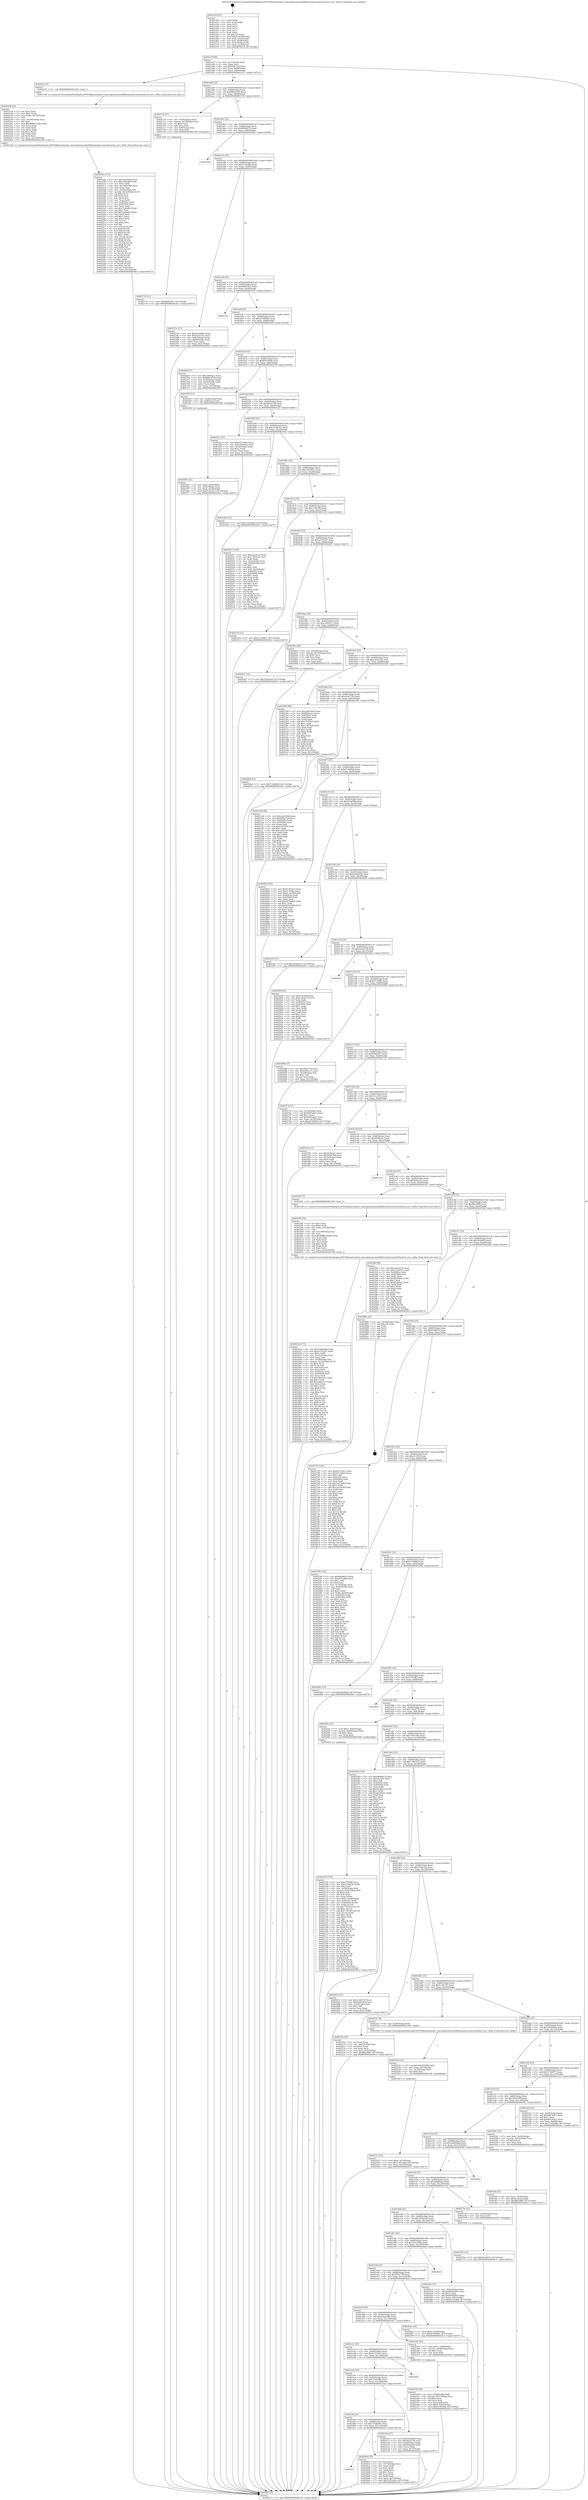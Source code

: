 digraph "0x401a50" {
  label = "0x401a50 (/mnt/c/Users/mathe/Desktop/tcc/POCII/binaries/extr_emscriptensystemliblibcmuslsrcsearchtsearch_avl.c_delta_Final-ollvm.out::main(0))"
  labelloc = "t"
  node[shape=record]

  Entry [label="",width=0.3,height=0.3,shape=circle,fillcolor=black,style=filled]
  "0x401a7f" [label="{
     0x401a7f [26]\l
     | [instrs]\l
     &nbsp;&nbsp;0x401a7f \<+3\>: mov -0x7c(%rbp),%eax\l
     &nbsp;&nbsp;0x401a82 \<+2\>: mov %eax,%ecx\l
     &nbsp;&nbsp;0x401a84 \<+6\>: sub $0x83be71ef,%ecx\l
     &nbsp;&nbsp;0x401a8a \<+3\>: mov %eax,-0x80(%rbp)\l
     &nbsp;&nbsp;0x401a8d \<+6\>: mov %ecx,-0x84(%rbp)\l
     &nbsp;&nbsp;0x401a93 \<+6\>: je 0000000000402231 \<main+0x7e1\>\l
  }"]
  "0x402231" [label="{
     0x402231 [5]\l
     | [instrs]\l
     &nbsp;&nbsp;0x402231 \<+5\>: call 0000000000401160 \<next_i\>\l
     | [calls]\l
     &nbsp;&nbsp;0x401160 \{1\} (/mnt/c/Users/mathe/Desktop/tcc/POCII/binaries/extr_emscriptensystemliblibcmuslsrcsearchtsearch_avl.c_delta_Final-ollvm.out::next_i)\l
  }"]
  "0x401a99" [label="{
     0x401a99 [25]\l
     | [instrs]\l
     &nbsp;&nbsp;0x401a99 \<+5\>: jmp 0000000000401a9e \<main+0x4e\>\l
     &nbsp;&nbsp;0x401a9e \<+3\>: mov -0x80(%rbp),%eax\l
     &nbsp;&nbsp;0x401aa1 \<+5\>: sub $0x886cd7e0,%eax\l
     &nbsp;&nbsp;0x401aa6 \<+6\>: mov %eax,-0x88(%rbp)\l
     &nbsp;&nbsp;0x401aac \<+6\>: je 0000000000402718 \<main+0xcc8\>\l
  }"]
  Exit [label="",width=0.3,height=0.3,shape=circle,fillcolor=black,style=filled,peripheries=2]
  "0x402718" [label="{
     0x402718 [27]\l
     | [instrs]\l
     &nbsp;&nbsp;0x402718 \<+4\>: mov -0x58(%rbp),%rax\l
     &nbsp;&nbsp;0x40271c \<+4\>: movslq -0x78(%rbp),%rcx\l
     &nbsp;&nbsp;0x402720 \<+4\>: shl $0x4,%rcx\l
     &nbsp;&nbsp;0x402724 \<+3\>: add %rcx,%rax\l
     &nbsp;&nbsp;0x402727 \<+4\>: mov 0x8(%rax),%rax\l
     &nbsp;&nbsp;0x40272b \<+3\>: mov %rax,%rdi\l
     &nbsp;&nbsp;0x40272e \<+5\>: call 0000000000401030 \<free@plt\>\l
     | [calls]\l
     &nbsp;&nbsp;0x401030 \{1\} (unknown)\l
  }"]
  "0x401ab2" [label="{
     0x401ab2 [25]\l
     | [instrs]\l
     &nbsp;&nbsp;0x401ab2 \<+5\>: jmp 0000000000401ab7 \<main+0x67\>\l
     &nbsp;&nbsp;0x401ab7 \<+3\>: mov -0x80(%rbp),%eax\l
     &nbsp;&nbsp;0x401aba \<+5\>: sub $0x8f648b75,%eax\l
     &nbsp;&nbsp;0x401abf \<+6\>: mov %eax,-0x8c(%rbp)\l
     &nbsp;&nbsp;0x401ac5 \<+6\>: je 00000000004029a9 \<main+0xf59\>\l
  }"]
  "0x40276a" [label="{
     0x40276a [12]\l
     | [instrs]\l
     &nbsp;&nbsp;0x40276a \<+7\>: movl $0x8c6d610,-0x7c(%rbp)\l
     &nbsp;&nbsp;0x402771 \<+5\>: jmp 00000000004029c3 \<main+0xf73\>\l
  }"]
  "0x4029a9" [label="{
     0x4029a9\l
  }", style=dashed]
  "0x401acb" [label="{
     0x401acb [25]\l
     | [instrs]\l
     &nbsp;&nbsp;0x401acb \<+5\>: jmp 0000000000401ad0 \<main+0x80\>\l
     &nbsp;&nbsp;0x401ad0 \<+3\>: mov -0x80(%rbp),%eax\l
     &nbsp;&nbsp;0x401ad3 \<+5\>: sub $0x91543dbf,%eax\l
     &nbsp;&nbsp;0x401ad8 \<+6\>: mov %eax,-0x90(%rbp)\l
     &nbsp;&nbsp;0x401ade \<+6\>: je 000000000040237e \<main+0x92e\>\l
  }"]
  "0x402733" [label="{
     0x402733 [12]\l
     | [instrs]\l
     &nbsp;&nbsp;0x402733 \<+7\>: movl $0xf0b82d27,-0x7c(%rbp)\l
     &nbsp;&nbsp;0x40273a \<+5\>: jmp 00000000004029c3 \<main+0xf73\>\l
  }"]
  "0x40237e" [label="{
     0x40237e [27]\l
     | [instrs]\l
     &nbsp;&nbsp;0x40237e \<+5\>: mov $0xdc5a088a,%eax\l
     &nbsp;&nbsp;0x402383 \<+5\>: mov $0xcfe52162,%ecx\l
     &nbsp;&nbsp;0x402388 \<+3\>: mov -0x6c(%rbp),%edx\l
     &nbsp;&nbsp;0x40238b \<+3\>: cmp -0x68(%rbp),%edx\l
     &nbsp;&nbsp;0x40238e \<+3\>: cmovl %ecx,%eax\l
     &nbsp;&nbsp;0x402391 \<+3\>: mov %eax,-0x7c(%rbp)\l
     &nbsp;&nbsp;0x402394 \<+5\>: jmp 00000000004029c3 \<main+0xf73\>\l
  }"]
  "0x401ae4" [label="{
     0x401ae4 [25]\l
     | [instrs]\l
     &nbsp;&nbsp;0x401ae4 \<+5\>: jmp 0000000000401ae9 \<main+0x99\>\l
     &nbsp;&nbsp;0x401ae9 \<+3\>: mov -0x80(%rbp),%eax\l
     &nbsp;&nbsp;0x401aec \<+5\>: sub $0x9b887bc2,%eax\l
     &nbsp;&nbsp;0x401af1 \<+6\>: mov %eax,-0x94(%rbp)\l
     &nbsp;&nbsp;0x401af7 \<+6\>: je 0000000000402782 \<main+0xd32\>\l
  }"]
  "0x401f17" [label="{
     0x401f17\l
  }", style=dashed]
  "0x402782" [label="{
     0x402782\l
  }", style=dashed]
  "0x401afd" [label="{
     0x401afd [25]\l
     | [instrs]\l
     &nbsp;&nbsp;0x401afd \<+5\>: jmp 0000000000401b02 \<main+0xb2\>\l
     &nbsp;&nbsp;0x401b02 \<+3\>: mov -0x80(%rbp),%eax\l
     &nbsp;&nbsp;0x401b05 \<+5\>: sub $0xa67d9995,%eax\l
     &nbsp;&nbsp;0x401b0a \<+6\>: mov %eax,-0x98(%rbp)\l
     &nbsp;&nbsp;0x401b10 \<+6\>: je 00000000004026fd \<main+0xcad\>\l
  }"]
  "0x4026c9" [label="{
     0x4026c9 [33]\l
     | [instrs]\l
     &nbsp;&nbsp;0x4026c9 \<+2\>: xor %eax,%eax\l
     &nbsp;&nbsp;0x4026cb \<+3\>: mov -0x74(%rbp),%ecx\l
     &nbsp;&nbsp;0x4026ce \<+2\>: mov %eax,%edx\l
     &nbsp;&nbsp;0x4026d0 \<+2\>: sub %ecx,%edx\l
     &nbsp;&nbsp;0x4026d2 \<+2\>: mov %eax,%ecx\l
     &nbsp;&nbsp;0x4026d4 \<+3\>: sub $0x1,%ecx\l
     &nbsp;&nbsp;0x4026d7 \<+2\>: add %ecx,%edx\l
     &nbsp;&nbsp;0x4026d9 \<+2\>: sub %edx,%eax\l
     &nbsp;&nbsp;0x4026db \<+3\>: mov %eax,-0x74(%rbp)\l
     &nbsp;&nbsp;0x4026de \<+7\>: movl $0x13f51a4b,-0x7c(%rbp)\l
     &nbsp;&nbsp;0x4026e5 \<+5\>: jmp 00000000004029c3 \<main+0xf73\>\l
  }"]
  "0x4026fd" [label="{
     0x4026fd [27]\l
     | [instrs]\l
     &nbsp;&nbsp;0x4026fd \<+5\>: mov $0x2d680aca,%eax\l
     &nbsp;&nbsp;0x402702 \<+5\>: mov $0x886cd7e0,%ecx\l
     &nbsp;&nbsp;0x402707 \<+3\>: mov -0x78(%rbp),%edx\l
     &nbsp;&nbsp;0x40270a \<+3\>: cmp -0x50(%rbp),%edx\l
     &nbsp;&nbsp;0x40270d \<+3\>: cmovl %ecx,%eax\l
     &nbsp;&nbsp;0x402710 \<+3\>: mov %eax,-0x7c(%rbp)\l
     &nbsp;&nbsp;0x402713 \<+5\>: jmp 00000000004029c3 \<main+0xf73\>\l
  }"]
  "0x401b16" [label="{
     0x401b16 [25]\l
     | [instrs]\l
     &nbsp;&nbsp;0x401b16 \<+5\>: jmp 0000000000401b1b \<main+0xcb\>\l
     &nbsp;&nbsp;0x401b1b \<+3\>: mov -0x80(%rbp),%eax\l
     &nbsp;&nbsp;0x401b1e \<+5\>: sub $0xb551f094,%eax\l
     &nbsp;&nbsp;0x401b23 \<+6\>: mov %eax,-0x9c(%rbp)\l
     &nbsp;&nbsp;0x401b29 \<+6\>: je 0000000000401f54 \<main+0x504\>\l
  }"]
  "0x4026bd" [label="{
     0x4026bd [12]\l
     | [instrs]\l
     &nbsp;&nbsp;0x4026bd \<+7\>: movl $0x733db045,-0x7c(%rbp)\l
     &nbsp;&nbsp;0x4026c4 \<+5\>: jmp 00000000004029c3 \<main+0xf73\>\l
  }"]
  "0x401f54" [label="{
     0x401f54 [13]\l
     | [instrs]\l
     &nbsp;&nbsp;0x401f54 \<+4\>: mov -0x48(%rbp),%rax\l
     &nbsp;&nbsp;0x401f58 \<+4\>: mov 0x8(%rax),%rdi\l
     &nbsp;&nbsp;0x401f5c \<+5\>: call 0000000000401060 \<atoi@plt\>\l
     | [calls]\l
     &nbsp;&nbsp;0x401060 \{1\} (unknown)\l
  }"]
  "0x401b2f" [label="{
     0x401b2f [25]\l
     | [instrs]\l
     &nbsp;&nbsp;0x401b2f \<+5\>: jmp 0000000000401b34 \<main+0xe4\>\l
     &nbsp;&nbsp;0x401b34 \<+3\>: mov -0x80(%rbp),%eax\l
     &nbsp;&nbsp;0x401b37 \<+5\>: sub $0xbf956539,%eax\l
     &nbsp;&nbsp;0x401b3c \<+6\>: mov %eax,-0xa0(%rbp)\l
     &nbsp;&nbsp;0x401b42 \<+6\>: je 0000000000401f21 \<main+0x4d1\>\l
  }"]
  "0x402547" [label="{
     0x402547 [25]\l
     | [instrs]\l
     &nbsp;&nbsp;0x402547 \<+7\>: movl $0x0,-0x74(%rbp)\l
     &nbsp;&nbsp;0x40254e \<+7\>: movl $0x13f51a4b,-0x7c(%rbp)\l
     &nbsp;&nbsp;0x402555 \<+6\>: mov %eax,-0x150(%rbp)\l
     &nbsp;&nbsp;0x40255b \<+5\>: jmp 00000000004029c3 \<main+0xf73\>\l
  }"]
  "0x401f21" [label="{
     0x401f21 [27]\l
     | [instrs]\l
     &nbsp;&nbsp;0x401f21 \<+5\>: mov $0xb551f094,%eax\l
     &nbsp;&nbsp;0x401f26 \<+5\>: mov $0x1d56444a,%ecx\l
     &nbsp;&nbsp;0x401f2b \<+3\>: mov -0x34(%rbp),%edx\l
     &nbsp;&nbsp;0x401f2e \<+3\>: cmp $0x2,%edx\l
     &nbsp;&nbsp;0x401f31 \<+3\>: cmovne %ecx,%eax\l
     &nbsp;&nbsp;0x401f34 \<+3\>: mov %eax,-0x7c(%rbp)\l
     &nbsp;&nbsp;0x401f37 \<+5\>: jmp 00000000004029c3 \<main+0xf73\>\l
  }"]
  "0x401b48" [label="{
     0x401b48 [25]\l
     | [instrs]\l
     &nbsp;&nbsp;0x401b48 \<+5\>: jmp 0000000000401b4d \<main+0xfd\>\l
     &nbsp;&nbsp;0x401b4d \<+3\>: mov -0x80(%rbp),%eax\l
     &nbsp;&nbsp;0x401b50 \<+5\>: sub $0xc27db32c,%eax\l
     &nbsp;&nbsp;0x401b55 \<+6\>: mov %eax,-0xa4(%rbp)\l
     &nbsp;&nbsp;0x401b5b \<+6\>: je 00000000004021b2 \<main+0x762\>\l
  }"]
  "0x4029c3" [label="{
     0x4029c3 [5]\l
     | [instrs]\l
     &nbsp;&nbsp;0x4029c3 \<+5\>: jmp 0000000000401a7f \<main+0x2f\>\l
  }"]
  "0x401a50" [label="{
     0x401a50 [47]\l
     | [instrs]\l
     &nbsp;&nbsp;0x401a50 \<+1\>: push %rbp\l
     &nbsp;&nbsp;0x401a51 \<+3\>: mov %rsp,%rbp\l
     &nbsp;&nbsp;0x401a54 \<+2\>: push %r15\l
     &nbsp;&nbsp;0x401a56 \<+2\>: push %r14\l
     &nbsp;&nbsp;0x401a58 \<+2\>: push %r13\l
     &nbsp;&nbsp;0x401a5a \<+2\>: push %r12\l
     &nbsp;&nbsp;0x401a5c \<+1\>: push %rbx\l
     &nbsp;&nbsp;0x401a5d \<+7\>: sub $0x138,%rsp\l
     &nbsp;&nbsp;0x401a64 \<+7\>: movl $0x0,-0x38(%rbp)\l
     &nbsp;&nbsp;0x401a6b \<+3\>: mov %edi,-0x3c(%rbp)\l
     &nbsp;&nbsp;0x401a6e \<+4\>: mov %rsi,-0x48(%rbp)\l
     &nbsp;&nbsp;0x401a72 \<+3\>: mov -0x3c(%rbp),%edi\l
     &nbsp;&nbsp;0x401a75 \<+3\>: mov %edi,-0x34(%rbp)\l
     &nbsp;&nbsp;0x401a78 \<+7\>: movl $0xbf956539,-0x7c(%rbp)\l
  }"]
  "0x401f61" [label="{
     0x401f61 [21]\l
     | [instrs]\l
     &nbsp;&nbsp;0x401f61 \<+3\>: mov %eax,-0x4c(%rbp)\l
     &nbsp;&nbsp;0x401f64 \<+3\>: mov -0x4c(%rbp),%eax\l
     &nbsp;&nbsp;0x401f67 \<+3\>: mov %eax,-0x30(%rbp)\l
     &nbsp;&nbsp;0x401f6a \<+7\>: movl $0xf15a14c3,-0x7c(%rbp)\l
     &nbsp;&nbsp;0x401f71 \<+5\>: jmp 00000000004029c3 \<main+0xf73\>\l
  }"]
  "0x402530" [label="{
     0x402530 [23]\l
     | [instrs]\l
     &nbsp;&nbsp;0x402530 \<+10\>: movabs $0x4030b6,%rdi\l
     &nbsp;&nbsp;0x40253a \<+3\>: mov %eax,-0x70(%rbp)\l
     &nbsp;&nbsp;0x40253d \<+3\>: mov -0x70(%rbp),%esi\l
     &nbsp;&nbsp;0x402540 \<+2\>: mov $0x0,%al\l
     &nbsp;&nbsp;0x402542 \<+5\>: call 0000000000401040 \<printf@plt\>\l
     | [calls]\l
     &nbsp;&nbsp;0x401040 \{1\} (unknown)\l
  }"]
  "0x4021b2" [label="{
     0x4021b2 [12]\l
     | [instrs]\l
     &nbsp;&nbsp;0x4021b2 \<+7\>: movl $0x7195e88a,-0x7c(%rbp)\l
     &nbsp;&nbsp;0x4021b9 \<+5\>: jmp 00000000004029c3 \<main+0xf73\>\l
  }"]
  "0x401b61" [label="{
     0x401b61 [25]\l
     | [instrs]\l
     &nbsp;&nbsp;0x401b61 \<+5\>: jmp 0000000000401b66 \<main+0x116\>\l
     &nbsp;&nbsp;0x401b66 \<+3\>: mov -0x80(%rbp),%eax\l
     &nbsp;&nbsp;0x401b69 \<+5\>: sub $0xc3d19531,%eax\l
     &nbsp;&nbsp;0x401b6e \<+6\>: mov %eax,-0xa8(%rbp)\l
     &nbsp;&nbsp;0x401b74 \<+6\>: je 0000000000402017 \<main+0x5c7\>\l
  }"]
  "0x40242a" [label="{
     0x40242a [173]\l
     | [instrs]\l
     &nbsp;&nbsp;0x40242a \<+5\>: mov $0x2a8204a0,%ecx\l
     &nbsp;&nbsp;0x40242f \<+5\>: mov $0xca7652d7,%edx\l
     &nbsp;&nbsp;0x402434 \<+3\>: mov $0x1,%r8b\l
     &nbsp;&nbsp;0x402437 \<+6\>: mov -0x14c(%rbp),%esi\l
     &nbsp;&nbsp;0x40243d \<+3\>: imul %eax,%esi\l
     &nbsp;&nbsp;0x402440 \<+4\>: mov -0x58(%rbp),%r9\l
     &nbsp;&nbsp;0x402444 \<+4\>: movslq -0x5c(%rbp),%r10\l
     &nbsp;&nbsp;0x402448 \<+4\>: shl $0x4,%r10\l
     &nbsp;&nbsp;0x40244c \<+3\>: add %r10,%r9\l
     &nbsp;&nbsp;0x40244f \<+4\>: mov 0x8(%r9),%r9\l
     &nbsp;&nbsp;0x402453 \<+3\>: mov %esi,(%r9)\l
     &nbsp;&nbsp;0x402456 \<+7\>: mov 0x40505c,%eax\l
     &nbsp;&nbsp;0x40245d \<+7\>: mov 0x405060,%esi\l
     &nbsp;&nbsp;0x402464 \<+2\>: mov %eax,%edi\l
     &nbsp;&nbsp;0x402466 \<+6\>: sub $0xede0ca13,%edi\l
     &nbsp;&nbsp;0x40246c \<+3\>: sub $0x1,%edi\l
     &nbsp;&nbsp;0x40246f \<+6\>: add $0xede0ca13,%edi\l
     &nbsp;&nbsp;0x402475 \<+3\>: imul %edi,%eax\l
     &nbsp;&nbsp;0x402478 \<+3\>: and $0x1,%eax\l
     &nbsp;&nbsp;0x40247b \<+3\>: cmp $0x0,%eax\l
     &nbsp;&nbsp;0x40247e \<+4\>: sete %r11b\l
     &nbsp;&nbsp;0x402482 \<+3\>: cmp $0xa,%esi\l
     &nbsp;&nbsp;0x402485 \<+3\>: setl %bl\l
     &nbsp;&nbsp;0x402488 \<+3\>: mov %r11b,%r14b\l
     &nbsp;&nbsp;0x40248b \<+4\>: xor $0xff,%r14b\l
     &nbsp;&nbsp;0x40248f \<+3\>: mov %bl,%r15b\l
     &nbsp;&nbsp;0x402492 \<+4\>: xor $0xff,%r15b\l
     &nbsp;&nbsp;0x402496 \<+4\>: xor $0x0,%r8b\l
     &nbsp;&nbsp;0x40249a \<+3\>: mov %r14b,%r12b\l
     &nbsp;&nbsp;0x40249d \<+4\>: and $0x0,%r12b\l
     &nbsp;&nbsp;0x4024a1 \<+3\>: and %r8b,%r11b\l
     &nbsp;&nbsp;0x4024a4 \<+3\>: mov %r15b,%r13b\l
     &nbsp;&nbsp;0x4024a7 \<+4\>: and $0x0,%r13b\l
     &nbsp;&nbsp;0x4024ab \<+3\>: and %r8b,%bl\l
     &nbsp;&nbsp;0x4024ae \<+3\>: or %r11b,%r12b\l
     &nbsp;&nbsp;0x4024b1 \<+3\>: or %bl,%r13b\l
     &nbsp;&nbsp;0x4024b4 \<+3\>: xor %r13b,%r12b\l
     &nbsp;&nbsp;0x4024b7 \<+3\>: or %r15b,%r14b\l
     &nbsp;&nbsp;0x4024ba \<+4\>: xor $0xff,%r14b\l
     &nbsp;&nbsp;0x4024be \<+4\>: or $0x0,%r8b\l
     &nbsp;&nbsp;0x4024c2 \<+3\>: and %r8b,%r14b\l
     &nbsp;&nbsp;0x4024c5 \<+3\>: or %r14b,%r12b\l
     &nbsp;&nbsp;0x4024c8 \<+4\>: test $0x1,%r12b\l
     &nbsp;&nbsp;0x4024cc \<+3\>: cmovne %edx,%ecx\l
     &nbsp;&nbsp;0x4024cf \<+3\>: mov %ecx,-0x7c(%rbp)\l
     &nbsp;&nbsp;0x4024d2 \<+5\>: jmp 00000000004029c3 \<main+0xf73\>\l
  }"]
  "0x402017" [label="{
     0x402017 [103]\l
     | [instrs]\l
     &nbsp;&nbsp;0x402017 \<+5\>: mov $0xea5c61e9,%eax\l
     &nbsp;&nbsp;0x40201c \<+5\>: mov $0x13f633c5,%ecx\l
     &nbsp;&nbsp;0x402021 \<+2\>: xor %edx,%edx\l
     &nbsp;&nbsp;0x402023 \<+3\>: mov -0x5c(%rbp),%esi\l
     &nbsp;&nbsp;0x402026 \<+3\>: cmp -0x50(%rbp),%esi\l
     &nbsp;&nbsp;0x402029 \<+4\>: setl %dil\l
     &nbsp;&nbsp;0x40202d \<+4\>: and $0x1,%dil\l
     &nbsp;&nbsp;0x402031 \<+4\>: mov %dil,-0x2a(%rbp)\l
     &nbsp;&nbsp;0x402035 \<+7\>: mov 0x40505c,%esi\l
     &nbsp;&nbsp;0x40203c \<+8\>: mov 0x405060,%r8d\l
     &nbsp;&nbsp;0x402044 \<+3\>: sub $0x1,%edx\l
     &nbsp;&nbsp;0x402047 \<+3\>: mov %esi,%r9d\l
     &nbsp;&nbsp;0x40204a \<+3\>: add %edx,%r9d\l
     &nbsp;&nbsp;0x40204d \<+4\>: imul %r9d,%esi\l
     &nbsp;&nbsp;0x402051 \<+3\>: and $0x1,%esi\l
     &nbsp;&nbsp;0x402054 \<+3\>: cmp $0x0,%esi\l
     &nbsp;&nbsp;0x402057 \<+4\>: sete %dil\l
     &nbsp;&nbsp;0x40205b \<+4\>: cmp $0xa,%r8d\l
     &nbsp;&nbsp;0x40205f \<+4\>: setl %r10b\l
     &nbsp;&nbsp;0x402063 \<+3\>: mov %dil,%r11b\l
     &nbsp;&nbsp;0x402066 \<+3\>: and %r10b,%r11b\l
     &nbsp;&nbsp;0x402069 \<+3\>: xor %r10b,%dil\l
     &nbsp;&nbsp;0x40206c \<+3\>: or %dil,%r11b\l
     &nbsp;&nbsp;0x40206f \<+4\>: test $0x1,%r11b\l
     &nbsp;&nbsp;0x402073 \<+3\>: cmovne %ecx,%eax\l
     &nbsp;&nbsp;0x402076 \<+3\>: mov %eax,-0x7c(%rbp)\l
     &nbsp;&nbsp;0x402079 \<+5\>: jmp 00000000004029c3 \<main+0xf73\>\l
  }"]
  "0x401b7a" [label="{
     0x401b7a [25]\l
     | [instrs]\l
     &nbsp;&nbsp;0x401b7a \<+5\>: jmp 0000000000401b7f \<main+0x12f\>\l
     &nbsp;&nbsp;0x401b7f \<+3\>: mov -0x80(%rbp),%eax\l
     &nbsp;&nbsp;0x401b82 \<+5\>: sub $0xc55fcc88,%eax\l
     &nbsp;&nbsp;0x401b87 \<+6\>: mov %eax,-0xac(%rbp)\l
     &nbsp;&nbsp;0x401b8d \<+6\>: je 0000000000402316 \<main+0x8c6\>\l
  }"]
  "0x4023f6" [label="{
     0x4023f6 [52]\l
     | [instrs]\l
     &nbsp;&nbsp;0x4023f6 \<+2\>: xor %ecx,%ecx\l
     &nbsp;&nbsp;0x4023f8 \<+5\>: mov $0x2,%edx\l
     &nbsp;&nbsp;0x4023fd \<+6\>: mov %edx,-0x148(%rbp)\l
     &nbsp;&nbsp;0x402403 \<+1\>: cltd\l
     &nbsp;&nbsp;0x402404 \<+6\>: mov -0x148(%rbp),%esi\l
     &nbsp;&nbsp;0x40240a \<+2\>: idiv %esi\l
     &nbsp;&nbsp;0x40240c \<+6\>: imul $0xfffffffe,%edx,%edx\l
     &nbsp;&nbsp;0x402412 \<+2\>: mov %ecx,%edi\l
     &nbsp;&nbsp;0x402414 \<+2\>: sub %edx,%edi\l
     &nbsp;&nbsp;0x402416 \<+2\>: mov %ecx,%edx\l
     &nbsp;&nbsp;0x402418 \<+3\>: sub $0x1,%edx\l
     &nbsp;&nbsp;0x40241b \<+2\>: add %edx,%edi\l
     &nbsp;&nbsp;0x40241d \<+2\>: sub %edi,%ecx\l
     &nbsp;&nbsp;0x40241f \<+6\>: mov %ecx,-0x14c(%rbp)\l
     &nbsp;&nbsp;0x402425 \<+5\>: call 0000000000401160 \<next_i\>\l
     | [calls]\l
     &nbsp;&nbsp;0x401160 \{1\} (/mnt/c/Users/mathe/Desktop/tcc/POCII/binaries/extr_emscriptensystemliblibcmuslsrcsearchtsearch_avl.c_delta_Final-ollvm.out::next_i)\l
  }"]
  "0x402316" [label="{
     0x402316 [12]\l
     | [instrs]\l
     &nbsp;&nbsp;0x402316 \<+7\>: movl $0x27329977,-0x7c(%rbp)\l
     &nbsp;&nbsp;0x40231d \<+5\>: jmp 00000000004029c3 \<main+0xf73\>\l
  }"]
  "0x401b93" [label="{
     0x401b93 [25]\l
     | [instrs]\l
     &nbsp;&nbsp;0x401b93 \<+5\>: jmp 0000000000401b98 \<main+0x148\>\l
     &nbsp;&nbsp;0x401b98 \<+3\>: mov -0x80(%rbp),%eax\l
     &nbsp;&nbsp;0x401b9b \<+5\>: sub $0xca7652d7,%eax\l
     &nbsp;&nbsp;0x401ba0 \<+6\>: mov %eax,-0xb0(%rbp)\l
     &nbsp;&nbsp;0x401ba6 \<+6\>: je 00000000004024d7 \<main+0xa87\>\l
  }"]
  "0x402358" [label="{
     0x402358 [38]\l
     | [instrs]\l
     &nbsp;&nbsp;0x402358 \<+4\>: mov -0x58(%rbp),%rdi\l
     &nbsp;&nbsp;0x40235c \<+4\>: movslq -0x5c(%rbp),%rcx\l
     &nbsp;&nbsp;0x402360 \<+4\>: shl $0x4,%rcx\l
     &nbsp;&nbsp;0x402364 \<+3\>: add %rcx,%rdi\l
     &nbsp;&nbsp;0x402367 \<+4\>: mov %rax,0x8(%rdi)\l
     &nbsp;&nbsp;0x40236b \<+7\>: movl $0x0,-0x6c(%rbp)\l
     &nbsp;&nbsp;0x402372 \<+7\>: movl $0x91543dbf,-0x7c(%rbp)\l
     &nbsp;&nbsp;0x402379 \<+5\>: jmp 00000000004029c3 \<main+0xf73\>\l
  }"]
  "0x4024d7" [label="{
     0x4024d7 [12]\l
     | [instrs]\l
     &nbsp;&nbsp;0x4024d7 \<+7\>: movl $0x32f2a5e6,-0x7c(%rbp)\l
     &nbsp;&nbsp;0x4024de \<+5\>: jmp 00000000004029c3 \<main+0xf73\>\l
  }"]
  "0x401bac" [label="{
     0x401bac [25]\l
     | [instrs]\l
     &nbsp;&nbsp;0x401bac \<+5\>: jmp 0000000000401bb1 \<main+0x161\>\l
     &nbsp;&nbsp;0x401bb1 \<+3\>: mov -0x80(%rbp),%eax\l
     &nbsp;&nbsp;0x401bb4 \<+5\>: sub $0xcef04311,%eax\l
     &nbsp;&nbsp;0x401bb9 \<+6\>: mov %eax,-0xb4(%rbp)\l
     &nbsp;&nbsp;0x401bbf \<+6\>: je 00000000004026a3 \<main+0xc53\>\l
  }"]
  "0x40226a" [label="{
     0x40226a [172]\l
     | [instrs]\l
     &nbsp;&nbsp;0x40226a \<+5\>: mov $0x3a2c928a,%ecx\l
     &nbsp;&nbsp;0x40226f \<+5\>: mov $0xc55fcc88,%edx\l
     &nbsp;&nbsp;0x402274 \<+3\>: mov $0x1,%r8b\l
     &nbsp;&nbsp;0x402277 \<+6\>: mov -0x144(%rbp),%esi\l
     &nbsp;&nbsp;0x40227d \<+3\>: imul %eax,%esi\l
     &nbsp;&nbsp;0x402280 \<+4\>: mov -0x58(%rbp),%r9\l
     &nbsp;&nbsp;0x402284 \<+4\>: movslq -0x5c(%rbp),%r10\l
     &nbsp;&nbsp;0x402288 \<+4\>: shl $0x4,%r10\l
     &nbsp;&nbsp;0x40228c \<+3\>: add %r10,%r9\l
     &nbsp;&nbsp;0x40228f \<+3\>: mov (%r9),%r9\l
     &nbsp;&nbsp;0x402292 \<+3\>: mov %esi,(%r9)\l
     &nbsp;&nbsp;0x402295 \<+7\>: mov 0x40505c,%eax\l
     &nbsp;&nbsp;0x40229c \<+7\>: mov 0x405060,%esi\l
     &nbsp;&nbsp;0x4022a3 \<+2\>: mov %eax,%edi\l
     &nbsp;&nbsp;0x4022a5 \<+6\>: sub $0x12a8e6cd,%edi\l
     &nbsp;&nbsp;0x4022ab \<+3\>: sub $0x1,%edi\l
     &nbsp;&nbsp;0x4022ae \<+6\>: add $0x12a8e6cd,%edi\l
     &nbsp;&nbsp;0x4022b4 \<+3\>: imul %edi,%eax\l
     &nbsp;&nbsp;0x4022b7 \<+3\>: and $0x1,%eax\l
     &nbsp;&nbsp;0x4022ba \<+3\>: cmp $0x0,%eax\l
     &nbsp;&nbsp;0x4022bd \<+4\>: sete %r11b\l
     &nbsp;&nbsp;0x4022c1 \<+3\>: cmp $0xa,%esi\l
     &nbsp;&nbsp;0x4022c4 \<+3\>: setl %bl\l
     &nbsp;&nbsp;0x4022c7 \<+3\>: mov %r11b,%r14b\l
     &nbsp;&nbsp;0x4022ca \<+4\>: xor $0xff,%r14b\l
     &nbsp;&nbsp;0x4022ce \<+3\>: mov %bl,%r15b\l
     &nbsp;&nbsp;0x4022d1 \<+4\>: xor $0xff,%r15b\l
     &nbsp;&nbsp;0x4022d5 \<+4\>: xor $0x1,%r8b\l
     &nbsp;&nbsp;0x4022d9 \<+3\>: mov %r14b,%r12b\l
     &nbsp;&nbsp;0x4022dc \<+4\>: and $0xff,%r12b\l
     &nbsp;&nbsp;0x4022e0 \<+3\>: and %r8b,%r11b\l
     &nbsp;&nbsp;0x4022e3 \<+3\>: mov %r15b,%r13b\l
     &nbsp;&nbsp;0x4022e6 \<+4\>: and $0xff,%r13b\l
     &nbsp;&nbsp;0x4022ea \<+3\>: and %r8b,%bl\l
     &nbsp;&nbsp;0x4022ed \<+3\>: or %r11b,%r12b\l
     &nbsp;&nbsp;0x4022f0 \<+3\>: or %bl,%r13b\l
     &nbsp;&nbsp;0x4022f3 \<+3\>: xor %r13b,%r12b\l
     &nbsp;&nbsp;0x4022f6 \<+3\>: or %r15b,%r14b\l
     &nbsp;&nbsp;0x4022f9 \<+4\>: xor $0xff,%r14b\l
     &nbsp;&nbsp;0x4022fd \<+4\>: or $0x1,%r8b\l
     &nbsp;&nbsp;0x402301 \<+3\>: and %r8b,%r14b\l
     &nbsp;&nbsp;0x402304 \<+3\>: or %r14b,%r12b\l
     &nbsp;&nbsp;0x402307 \<+4\>: test $0x1,%r12b\l
     &nbsp;&nbsp;0x40230b \<+3\>: cmovne %edx,%ecx\l
     &nbsp;&nbsp;0x40230e \<+3\>: mov %ecx,-0x7c(%rbp)\l
     &nbsp;&nbsp;0x402311 \<+5\>: jmp 00000000004029c3 \<main+0xf73\>\l
  }"]
  "0x4026a3" [label="{
     0x4026a3 [26]\l
     | [instrs]\l
     &nbsp;&nbsp;0x4026a3 \<+4\>: mov -0x58(%rbp),%rax\l
     &nbsp;&nbsp;0x4026a7 \<+4\>: movslq -0x74(%rbp),%rcx\l
     &nbsp;&nbsp;0x4026ab \<+4\>: shl $0x4,%rcx\l
     &nbsp;&nbsp;0x4026af \<+3\>: add %rcx,%rax\l
     &nbsp;&nbsp;0x4026b2 \<+3\>: mov (%rax),%rax\l
     &nbsp;&nbsp;0x4026b5 \<+3\>: mov %rax,%rdi\l
     &nbsp;&nbsp;0x4026b8 \<+5\>: call 0000000000401030 \<free@plt\>\l
     | [calls]\l
     &nbsp;&nbsp;0x401030 \{1\} (unknown)\l
  }"]
  "0x401bc5" [label="{
     0x401bc5 [25]\l
     | [instrs]\l
     &nbsp;&nbsp;0x401bc5 \<+5\>: jmp 0000000000401bca \<main+0x17a\>\l
     &nbsp;&nbsp;0x401bca \<+3\>: mov -0x80(%rbp),%eax\l
     &nbsp;&nbsp;0x401bcd \<+5\>: sub $0xcfe52162,%eax\l
     &nbsp;&nbsp;0x401bd2 \<+6\>: mov %eax,-0xb8(%rbp)\l
     &nbsp;&nbsp;0x401bd8 \<+6\>: je 0000000000402399 \<main+0x949\>\l
  }"]
  "0x402236" [label="{
     0x402236 [52]\l
     | [instrs]\l
     &nbsp;&nbsp;0x402236 \<+2\>: xor %ecx,%ecx\l
     &nbsp;&nbsp;0x402238 \<+5\>: mov $0x2,%edx\l
     &nbsp;&nbsp;0x40223d \<+6\>: mov %edx,-0x140(%rbp)\l
     &nbsp;&nbsp;0x402243 \<+1\>: cltd\l
     &nbsp;&nbsp;0x402244 \<+6\>: mov -0x140(%rbp),%esi\l
     &nbsp;&nbsp;0x40224a \<+2\>: idiv %esi\l
     &nbsp;&nbsp;0x40224c \<+6\>: imul $0xfffffffe,%edx,%edx\l
     &nbsp;&nbsp;0x402252 \<+2\>: mov %ecx,%edi\l
     &nbsp;&nbsp;0x402254 \<+2\>: sub %edx,%edi\l
     &nbsp;&nbsp;0x402256 \<+2\>: mov %ecx,%edx\l
     &nbsp;&nbsp;0x402258 \<+3\>: sub $0x1,%edx\l
     &nbsp;&nbsp;0x40225b \<+2\>: add %edx,%edi\l
     &nbsp;&nbsp;0x40225d \<+2\>: sub %edi,%ecx\l
     &nbsp;&nbsp;0x40225f \<+6\>: mov %ecx,-0x144(%rbp)\l
     &nbsp;&nbsp;0x402265 \<+5\>: call 0000000000401160 \<next_i\>\l
     | [calls]\l
     &nbsp;&nbsp;0x401160 \{1\} (/mnt/c/Users/mathe/Desktop/tcc/POCII/binaries/extr_emscriptensystemliblibcmuslsrcsearchtsearch_avl.c_delta_Final-ollvm.out::next_i)\l
  }"]
  "0x402399" [label="{
     0x402399 [88]\l
     | [instrs]\l
     &nbsp;&nbsp;0x402399 \<+5\>: mov $0x2a8204a0,%eax\l
     &nbsp;&nbsp;0x40239e \<+5\>: mov $0xfbd3a2cc,%ecx\l
     &nbsp;&nbsp;0x4023a3 \<+7\>: mov 0x40505c,%edx\l
     &nbsp;&nbsp;0x4023aa \<+7\>: mov 0x405060,%esi\l
     &nbsp;&nbsp;0x4023b1 \<+2\>: mov %edx,%edi\l
     &nbsp;&nbsp;0x4023b3 \<+6\>: add $0x174f16cb,%edi\l
     &nbsp;&nbsp;0x4023b9 \<+3\>: sub $0x1,%edi\l
     &nbsp;&nbsp;0x4023bc \<+6\>: sub $0x174f16cb,%edi\l
     &nbsp;&nbsp;0x4023c2 \<+3\>: imul %edi,%edx\l
     &nbsp;&nbsp;0x4023c5 \<+3\>: and $0x1,%edx\l
     &nbsp;&nbsp;0x4023c8 \<+3\>: cmp $0x0,%edx\l
     &nbsp;&nbsp;0x4023cb \<+4\>: sete %r8b\l
     &nbsp;&nbsp;0x4023cf \<+3\>: cmp $0xa,%esi\l
     &nbsp;&nbsp;0x4023d2 \<+4\>: setl %r9b\l
     &nbsp;&nbsp;0x4023d6 \<+3\>: mov %r8b,%r10b\l
     &nbsp;&nbsp;0x4023d9 \<+3\>: and %r9b,%r10b\l
     &nbsp;&nbsp;0x4023dc \<+3\>: xor %r9b,%r8b\l
     &nbsp;&nbsp;0x4023df \<+3\>: or %r8b,%r10b\l
     &nbsp;&nbsp;0x4023e2 \<+4\>: test $0x1,%r10b\l
     &nbsp;&nbsp;0x4023e6 \<+3\>: cmovne %ecx,%eax\l
     &nbsp;&nbsp;0x4023e9 \<+3\>: mov %eax,-0x7c(%rbp)\l
     &nbsp;&nbsp;0x4023ec \<+5\>: jmp 00000000004029c3 \<main+0xf73\>\l
  }"]
  "0x401bde" [label="{
     0x401bde [25]\l
     | [instrs]\l
     &nbsp;&nbsp;0x401bde \<+5\>: jmp 0000000000401be3 \<main+0x193\>\l
     &nbsp;&nbsp;0x401be3 \<+3\>: mov -0x80(%rbp),%eax\l
     &nbsp;&nbsp;0x401be6 \<+5\>: sub $0xcfea373b,%eax\l
     &nbsp;&nbsp;0x401beb \<+6\>: mov %eax,-0xbc(%rbp)\l
     &nbsp;&nbsp;0x401bf1 \<+6\>: je 00000000004021d9 \<main+0x789\>\l
  }"]
  "0x401efe" [label="{
     0x401efe [25]\l
     | [instrs]\l
     &nbsp;&nbsp;0x401efe \<+5\>: jmp 0000000000401f03 \<main+0x4b3\>\l
     &nbsp;&nbsp;0x401f03 \<+3\>: mov -0x80(%rbp),%eax\l
     &nbsp;&nbsp;0x401f06 \<+5\>: sub $0x733db045,%eax\l
     &nbsp;&nbsp;0x401f0b \<+6\>: mov %eax,-0x13c(%rbp)\l
     &nbsp;&nbsp;0x401f11 \<+6\>: je 00000000004026c9 \<main+0xc79\>\l
  }"]
  "0x4021d9" [label="{
     0x4021d9 [88]\l
     | [instrs]\l
     &nbsp;&nbsp;0x4021d9 \<+5\>: mov $0x3a2c928a,%eax\l
     &nbsp;&nbsp;0x4021de \<+5\>: mov $0x83be71ef,%ecx\l
     &nbsp;&nbsp;0x4021e3 \<+7\>: mov 0x40505c,%edx\l
     &nbsp;&nbsp;0x4021ea \<+7\>: mov 0x405060,%esi\l
     &nbsp;&nbsp;0x4021f1 \<+2\>: mov %edx,%edi\l
     &nbsp;&nbsp;0x4021f3 \<+6\>: sub $0xecd3f103,%edi\l
     &nbsp;&nbsp;0x4021f9 \<+3\>: sub $0x1,%edi\l
     &nbsp;&nbsp;0x4021fc \<+6\>: add $0xecd3f103,%edi\l
     &nbsp;&nbsp;0x402202 \<+3\>: imul %edi,%edx\l
     &nbsp;&nbsp;0x402205 \<+3\>: and $0x1,%edx\l
     &nbsp;&nbsp;0x402208 \<+3\>: cmp $0x0,%edx\l
     &nbsp;&nbsp;0x40220b \<+4\>: sete %r8b\l
     &nbsp;&nbsp;0x40220f \<+3\>: cmp $0xa,%esi\l
     &nbsp;&nbsp;0x402212 \<+4\>: setl %r9b\l
     &nbsp;&nbsp;0x402216 \<+3\>: mov %r8b,%r10b\l
     &nbsp;&nbsp;0x402219 \<+3\>: and %r9b,%r10b\l
     &nbsp;&nbsp;0x40221c \<+3\>: xor %r9b,%r8b\l
     &nbsp;&nbsp;0x40221f \<+3\>: or %r8b,%r10b\l
     &nbsp;&nbsp;0x402222 \<+4\>: test $0x1,%r10b\l
     &nbsp;&nbsp;0x402226 \<+3\>: cmovne %ecx,%eax\l
     &nbsp;&nbsp;0x402229 \<+3\>: mov %eax,-0x7c(%rbp)\l
     &nbsp;&nbsp;0x40222c \<+5\>: jmp 00000000004029c3 \<main+0xf73\>\l
  }"]
  "0x401bf7" [label="{
     0x401bf7 [25]\l
     | [instrs]\l
     &nbsp;&nbsp;0x401bf7 \<+5\>: jmp 0000000000401bfc \<main+0x1ac\>\l
     &nbsp;&nbsp;0x401bfc \<+3\>: mov -0x80(%rbp),%eax\l
     &nbsp;&nbsp;0x401bff \<+5\>: sub $0xd7c5d9cb,%eax\l
     &nbsp;&nbsp;0x401c04 \<+6\>: mov %eax,-0xc0(%rbp)\l
     &nbsp;&nbsp;0x401c0a \<+6\>: je 0000000000402823 \<main+0xdd3\>\l
  }"]
  "0x4021be" [label="{
     0x4021be [27]\l
     | [instrs]\l
     &nbsp;&nbsp;0x4021be \<+5\>: mov $0x65ee4d99,%eax\l
     &nbsp;&nbsp;0x4021c3 \<+5\>: mov $0xcfea373b,%ecx\l
     &nbsp;&nbsp;0x4021c8 \<+3\>: mov -0x64(%rbp),%edx\l
     &nbsp;&nbsp;0x4021cb \<+3\>: cmp -0x60(%rbp),%edx\l
     &nbsp;&nbsp;0x4021ce \<+3\>: cmovl %ecx,%eax\l
     &nbsp;&nbsp;0x4021d1 \<+3\>: mov %eax,-0x7c(%rbp)\l
     &nbsp;&nbsp;0x4021d4 \<+5\>: jmp 00000000004029c3 \<main+0xf73\>\l
  }"]
  "0x402823" [label="{
     0x402823 [95]\l
     | [instrs]\l
     &nbsp;&nbsp;0x402823 \<+5\>: mov $0x6c3524c2,%eax\l
     &nbsp;&nbsp;0x402828 \<+5\>: mov $0xe17098a,%ecx\l
     &nbsp;&nbsp;0x40282d \<+7\>: movl $0x0,-0x38(%rbp)\l
     &nbsp;&nbsp;0x402834 \<+7\>: mov 0x40505c,%edx\l
     &nbsp;&nbsp;0x40283b \<+7\>: mov 0x405060,%esi\l
     &nbsp;&nbsp;0x402842 \<+2\>: mov %edx,%edi\l
     &nbsp;&nbsp;0x402844 \<+6\>: sub $0x6b7eeb90,%edi\l
     &nbsp;&nbsp;0x40284a \<+3\>: sub $0x1,%edi\l
     &nbsp;&nbsp;0x40284d \<+6\>: add $0x6b7eeb90,%edi\l
     &nbsp;&nbsp;0x402853 \<+3\>: imul %edi,%edx\l
     &nbsp;&nbsp;0x402856 \<+3\>: and $0x1,%edx\l
     &nbsp;&nbsp;0x402859 \<+3\>: cmp $0x0,%edx\l
     &nbsp;&nbsp;0x40285c \<+4\>: sete %r8b\l
     &nbsp;&nbsp;0x402860 \<+3\>: cmp $0xa,%esi\l
     &nbsp;&nbsp;0x402863 \<+4\>: setl %r9b\l
     &nbsp;&nbsp;0x402867 \<+3\>: mov %r8b,%r10b\l
     &nbsp;&nbsp;0x40286a \<+3\>: and %r9b,%r10b\l
     &nbsp;&nbsp;0x40286d \<+3\>: xor %r9b,%r8b\l
     &nbsp;&nbsp;0x402870 \<+3\>: or %r8b,%r10b\l
     &nbsp;&nbsp;0x402873 \<+4\>: test $0x1,%r10b\l
     &nbsp;&nbsp;0x402877 \<+3\>: cmovne %ecx,%eax\l
     &nbsp;&nbsp;0x40287a \<+3\>: mov %eax,-0x7c(%rbp)\l
     &nbsp;&nbsp;0x40287d \<+5\>: jmp 00000000004029c3 \<main+0xf73\>\l
  }"]
  "0x401c10" [label="{
     0x401c10 [25]\l
     | [instrs]\l
     &nbsp;&nbsp;0x401c10 \<+5\>: jmp 0000000000401c15 \<main+0x1c5\>\l
     &nbsp;&nbsp;0x401c15 \<+3\>: mov -0x80(%rbp),%eax\l
     &nbsp;&nbsp;0x401c18 \<+5\>: sub $0xdc5a088a,%eax\l
     &nbsp;&nbsp;0x401c1d \<+6\>: mov %eax,-0xc4(%rbp)\l
     &nbsp;&nbsp;0x401c23 \<+6\>: je 0000000000402502 \<main+0xab2\>\l
  }"]
  "0x401ee5" [label="{
     0x401ee5 [25]\l
     | [instrs]\l
     &nbsp;&nbsp;0x401ee5 \<+5\>: jmp 0000000000401eea \<main+0x49a\>\l
     &nbsp;&nbsp;0x401eea \<+3\>: mov -0x80(%rbp),%eax\l
     &nbsp;&nbsp;0x401eed \<+5\>: sub $0x7195e88a,%eax\l
     &nbsp;&nbsp;0x401ef2 \<+6\>: mov %eax,-0x138(%rbp)\l
     &nbsp;&nbsp;0x401ef8 \<+6\>: je 00000000004021be \<main+0x76e\>\l
  }"]
  "0x402502" [label="{
     0x402502 [12]\l
     | [instrs]\l
     &nbsp;&nbsp;0x402502 \<+7\>: movl $0x169aa5ca,-0x7c(%rbp)\l
     &nbsp;&nbsp;0x402509 \<+5\>: jmp 00000000004029c3 \<main+0xf73\>\l
  }"]
  "0x401c29" [label="{
     0x401c29 [25]\l
     | [instrs]\l
     &nbsp;&nbsp;0x401c29 \<+5\>: jmp 0000000000401c2e \<main+0x1de\>\l
     &nbsp;&nbsp;0x401c2e \<+3\>: mov -0x80(%rbp),%eax\l
     &nbsp;&nbsp;0x401c31 \<+5\>: sub $0xded5a91b,%eax\l
     &nbsp;&nbsp;0x401c36 \<+6\>: mov %eax,-0xc8(%rbp)\l
     &nbsp;&nbsp;0x401c3c \<+6\>: je 0000000000402099 \<main+0x649\>\l
  }"]
  "0x4029b5" [label="{
     0x4029b5\l
  }", style=dashed]
  "0x402099" [label="{
     0x402099 [83]\l
     | [instrs]\l
     &nbsp;&nbsp;0x402099 \<+5\>: mov $0xe743df6,%eax\l
     &nbsp;&nbsp;0x40209e \<+5\>: mov $0x134cbc79,%ecx\l
     &nbsp;&nbsp;0x4020a3 \<+2\>: xor %edx,%edx\l
     &nbsp;&nbsp;0x4020a5 \<+7\>: mov 0x40505c,%esi\l
     &nbsp;&nbsp;0x4020ac \<+7\>: mov 0x405060,%edi\l
     &nbsp;&nbsp;0x4020b3 \<+3\>: sub $0x1,%edx\l
     &nbsp;&nbsp;0x4020b6 \<+3\>: mov %esi,%r8d\l
     &nbsp;&nbsp;0x4020b9 \<+3\>: add %edx,%r8d\l
     &nbsp;&nbsp;0x4020bc \<+4\>: imul %r8d,%esi\l
     &nbsp;&nbsp;0x4020c0 \<+3\>: and $0x1,%esi\l
     &nbsp;&nbsp;0x4020c3 \<+3\>: cmp $0x0,%esi\l
     &nbsp;&nbsp;0x4020c6 \<+4\>: sete %r9b\l
     &nbsp;&nbsp;0x4020ca \<+3\>: cmp $0xa,%edi\l
     &nbsp;&nbsp;0x4020cd \<+4\>: setl %r10b\l
     &nbsp;&nbsp;0x4020d1 \<+3\>: mov %r9b,%r11b\l
     &nbsp;&nbsp;0x4020d4 \<+3\>: and %r10b,%r11b\l
     &nbsp;&nbsp;0x4020d7 \<+3\>: xor %r10b,%r9b\l
     &nbsp;&nbsp;0x4020da \<+3\>: or %r9b,%r11b\l
     &nbsp;&nbsp;0x4020dd \<+4\>: test $0x1,%r11b\l
     &nbsp;&nbsp;0x4020e1 \<+3\>: cmovne %ecx,%eax\l
     &nbsp;&nbsp;0x4020e4 \<+3\>: mov %eax,-0x7c(%rbp)\l
     &nbsp;&nbsp;0x4020e7 \<+5\>: jmp 00000000004029c3 \<main+0xf73\>\l
  }"]
  "0x401c42" [label="{
     0x401c42 [25]\l
     | [instrs]\l
     &nbsp;&nbsp;0x401c42 \<+5\>: jmp 0000000000401c47 \<main+0x1f7\>\l
     &nbsp;&nbsp;0x401c47 \<+3\>: mov -0x80(%rbp),%eax\l
     &nbsp;&nbsp;0x401c4a \<+5\>: sub $0xea5c61e9,%eax\l
     &nbsp;&nbsp;0x401c4f \<+6\>: mov %eax,-0xcc(%rbp)\l
     &nbsp;&nbsp;0x401c55 \<+6\>: je 00000000004028a3 \<main+0xe53\>\l
  }"]
  "0x401ecc" [label="{
     0x401ecc [25]\l
     | [instrs]\l
     &nbsp;&nbsp;0x401ecc \<+5\>: jmp 0000000000401ed1 \<main+0x481\>\l
     &nbsp;&nbsp;0x401ed1 \<+3\>: mov -0x80(%rbp),%eax\l
     &nbsp;&nbsp;0x401ed4 \<+5\>: sub $0x6c3524c2,%eax\l
     &nbsp;&nbsp;0x401ed9 \<+6\>: mov %eax,-0x134(%rbp)\l
     &nbsp;&nbsp;0x401edf \<+6\>: je 00000000004029b5 \<main+0xf65\>\l
  }"]
  "0x4028a3" [label="{
     0x4028a3\l
  }", style=dashed]
  "0x401c5b" [label="{
     0x401c5b [25]\l
     | [instrs]\l
     &nbsp;&nbsp;0x401c5b \<+5\>: jmp 0000000000401c60 \<main+0x210\>\l
     &nbsp;&nbsp;0x401c60 \<+3\>: mov -0x80(%rbp),%eax\l
     &nbsp;&nbsp;0x401c63 \<+5\>: sub $0xef713d85,%eax\l
     &nbsp;&nbsp;0x401c68 \<+6\>: mov %eax,-0xd0(%rbp)\l
     &nbsp;&nbsp;0x401c6e \<+6\>: je 0000000000402688 \<main+0xc38\>\l
  }"]
  "0x402341" [label="{
     0x402341 [23]\l
     | [instrs]\l
     &nbsp;&nbsp;0x402341 \<+7\>: movl $0x1,-0x68(%rbp)\l
     &nbsp;&nbsp;0x402348 \<+4\>: movslq -0x68(%rbp),%rax\l
     &nbsp;&nbsp;0x40234c \<+4\>: shl $0x2,%rax\l
     &nbsp;&nbsp;0x402350 \<+3\>: mov %rax,%rdi\l
     &nbsp;&nbsp;0x402353 \<+5\>: call 0000000000401050 \<malloc@plt\>\l
     | [calls]\l
     &nbsp;&nbsp;0x401050 \{1\} (unknown)\l
  }"]
  "0x402688" [label="{
     0x402688 [27]\l
     | [instrs]\l
     &nbsp;&nbsp;0x402688 \<+5\>: mov $0x4f02776f,%eax\l
     &nbsp;&nbsp;0x40268d \<+5\>: mov $0xcef04311,%ecx\l
     &nbsp;&nbsp;0x402692 \<+3\>: mov -0x29(%rbp),%dl\l
     &nbsp;&nbsp;0x402695 \<+3\>: test $0x1,%dl\l
     &nbsp;&nbsp;0x402698 \<+3\>: cmovne %ecx,%eax\l
     &nbsp;&nbsp;0x40269b \<+3\>: mov %eax,-0x7c(%rbp)\l
     &nbsp;&nbsp;0x40269e \<+5\>: jmp 00000000004029c3 \<main+0xf73\>\l
  }"]
  "0x401c74" [label="{
     0x401c74 [25]\l
     | [instrs]\l
     &nbsp;&nbsp;0x401c74 \<+5\>: jmp 0000000000401c79 \<main+0x229\>\l
     &nbsp;&nbsp;0x401c79 \<+3\>: mov -0x80(%rbp),%eax\l
     &nbsp;&nbsp;0x401c7c \<+5\>: sub $0xf0b82d27,%eax\l
     &nbsp;&nbsp;0x401c81 \<+6\>: mov %eax,-0xd4(%rbp)\l
     &nbsp;&nbsp;0x401c87 \<+6\>: je 000000000040273f \<main+0xcef\>\l
  }"]
  "0x401eb3" [label="{
     0x401eb3 [25]\l
     | [instrs]\l
     &nbsp;&nbsp;0x401eb3 \<+5\>: jmp 0000000000401eb8 \<main+0x468\>\l
     &nbsp;&nbsp;0x401eb8 \<+3\>: mov -0x80(%rbp),%eax\l
     &nbsp;&nbsp;0x401ebb \<+5\>: sub $0x65ee4d99,%eax\l
     &nbsp;&nbsp;0x401ec0 \<+6\>: mov %eax,-0x130(%rbp)\l
     &nbsp;&nbsp;0x401ec6 \<+6\>: je 0000000000402341 \<main+0x8f1\>\l
  }"]
  "0x40273f" [label="{
     0x40273f [31]\l
     | [instrs]\l
     &nbsp;&nbsp;0x40273f \<+3\>: mov -0x78(%rbp),%eax\l
     &nbsp;&nbsp;0x402742 \<+5\>: sub $0x5663a4a5,%eax\l
     &nbsp;&nbsp;0x402747 \<+3\>: add $0x1,%eax\l
     &nbsp;&nbsp;0x40274a \<+5\>: add $0x5663a4a5,%eax\l
     &nbsp;&nbsp;0x40274f \<+3\>: mov %eax,-0x78(%rbp)\l
     &nbsp;&nbsp;0x402752 \<+7\>: movl $0xa67d9995,-0x7c(%rbp)\l
     &nbsp;&nbsp;0x402759 \<+5\>: jmp 00000000004029c3 \<main+0xf73\>\l
  }"]
  "0x401c8d" [label="{
     0x401c8d [25]\l
     | [instrs]\l
     &nbsp;&nbsp;0x401c8d \<+5\>: jmp 0000000000401c92 \<main+0x242\>\l
     &nbsp;&nbsp;0x401c92 \<+3\>: mov -0x80(%rbp),%eax\l
     &nbsp;&nbsp;0x401c95 \<+5\>: sub $0xf15a14c3,%eax\l
     &nbsp;&nbsp;0x401c9a \<+6\>: mov %eax,-0xd8(%rbp)\l
     &nbsp;&nbsp;0x401ca0 \<+6\>: je 0000000000401f76 \<main+0x526\>\l
  }"]
  "0x4026ea" [label="{
     0x4026ea [19]\l
     | [instrs]\l
     &nbsp;&nbsp;0x4026ea \<+7\>: movl $0x0,-0x78(%rbp)\l
     &nbsp;&nbsp;0x4026f1 \<+7\>: movl $0xa67d9995,-0x7c(%rbp)\l
     &nbsp;&nbsp;0x4026f8 \<+5\>: jmp 00000000004029c3 \<main+0xf73\>\l
  }"]
  "0x401f76" [label="{
     0x401f76 [27]\l
     | [instrs]\l
     &nbsp;&nbsp;0x401f76 \<+5\>: mov $0xf43fd3a1,%eax\l
     &nbsp;&nbsp;0x401f7b \<+5\>: mov $0x29c6749f,%ecx\l
     &nbsp;&nbsp;0x401f80 \<+3\>: mov -0x30(%rbp),%edx\l
     &nbsp;&nbsp;0x401f83 \<+3\>: cmp $0x0,%edx\l
     &nbsp;&nbsp;0x401f86 \<+3\>: cmove %ecx,%eax\l
     &nbsp;&nbsp;0x401f89 \<+3\>: mov %eax,-0x7c(%rbp)\l
     &nbsp;&nbsp;0x401f8c \<+5\>: jmp 00000000004029c3 \<main+0xf73\>\l
  }"]
  "0x401ca6" [label="{
     0x401ca6 [25]\l
     | [instrs]\l
     &nbsp;&nbsp;0x401ca6 \<+5\>: jmp 0000000000401cab \<main+0x25b\>\l
     &nbsp;&nbsp;0x401cab \<+3\>: mov -0x80(%rbp),%eax\l
     &nbsp;&nbsp;0x401cae \<+5\>: sub $0xf43fd3a1,%eax\l
     &nbsp;&nbsp;0x401cb3 \<+6\>: mov %eax,-0xdc(%rbp)\l
     &nbsp;&nbsp;0x401cb9 \<+6\>: je 0000000000402776 \<main+0xd26\>\l
  }"]
  "0x401e9a" [label="{
     0x401e9a [25]\l
     | [instrs]\l
     &nbsp;&nbsp;0x401e9a \<+5\>: jmp 0000000000401e9f \<main+0x44f\>\l
     &nbsp;&nbsp;0x401e9f \<+3\>: mov -0x80(%rbp),%eax\l
     &nbsp;&nbsp;0x401ea2 \<+5\>: sub $0x4f02776f,%eax\l
     &nbsp;&nbsp;0x401ea7 \<+6\>: mov %eax,-0x12c(%rbp)\l
     &nbsp;&nbsp;0x401ead \<+6\>: je 00000000004026ea \<main+0xc9a\>\l
  }"]
  "0x402776" [label="{
     0x402776\l
  }", style=dashed]
  "0x401cbf" [label="{
     0x401cbf [25]\l
     | [instrs]\l
     &nbsp;&nbsp;0x401cbf \<+5\>: jmp 0000000000401cc4 \<main+0x274\>\l
     &nbsp;&nbsp;0x401cc4 \<+3\>: mov -0x80(%rbp),%eax\l
     &nbsp;&nbsp;0x401cc7 \<+5\>: sub $0xfbd3a2cc,%eax\l
     &nbsp;&nbsp;0x401ccc \<+6\>: mov %eax,-0xe0(%rbp)\l
     &nbsp;&nbsp;0x401cd2 \<+6\>: je 00000000004023f1 \<main+0x9a1\>\l
  }"]
  "0x4028eb" [label="{
     0x4028eb\l
  }", style=dashed]
  "0x4023f1" [label="{
     0x4023f1 [5]\l
     | [instrs]\l
     &nbsp;&nbsp;0x4023f1 \<+5\>: call 0000000000401160 \<next_i\>\l
     | [calls]\l
     &nbsp;&nbsp;0x401160 \{1\} (/mnt/c/Users/mathe/Desktop/tcc/POCII/binaries/extr_emscriptensystemliblibcmuslsrcsearchtsearch_avl.c_delta_Final-ollvm.out::next_i)\l
  }"]
  "0x401cd8" [label="{
     0x401cd8 [25]\l
     | [instrs]\l
     &nbsp;&nbsp;0x401cd8 \<+5\>: jmp 0000000000401cdd \<main+0x28d\>\l
     &nbsp;&nbsp;0x401cdd \<+3\>: mov -0x80(%rbp),%eax\l
     &nbsp;&nbsp;0x401ce0 \<+5\>: sub $0xffba3888,%eax\l
     &nbsp;&nbsp;0x401ce5 \<+6\>: mov %eax,-0xe4(%rbp)\l
     &nbsp;&nbsp;0x401ceb \<+6\>: je 0000000000401fbf \<main+0x56f\>\l
  }"]
  "0x401e81" [label="{
     0x401e81 [25]\l
     | [instrs]\l
     &nbsp;&nbsp;0x401e81 \<+5\>: jmp 0000000000401e86 \<main+0x436\>\l
     &nbsp;&nbsp;0x401e86 \<+3\>: mov -0x80(%rbp),%eax\l
     &nbsp;&nbsp;0x401e89 \<+5\>: sub $0x3a2c928a,%eax\l
     &nbsp;&nbsp;0x401e8e \<+6\>: mov %eax,-0x128(%rbp)\l
     &nbsp;&nbsp;0x401e94 \<+6\>: je 00000000004028eb \<main+0xe9b\>\l
  }"]
  "0x401fbf" [label="{
     0x401fbf [88]\l
     | [instrs]\l
     &nbsp;&nbsp;0x401fbf \<+5\>: mov $0xea5c61e9,%eax\l
     &nbsp;&nbsp;0x401fc4 \<+5\>: mov $0xc3d19531,%ecx\l
     &nbsp;&nbsp;0x401fc9 \<+7\>: mov 0x40505c,%edx\l
     &nbsp;&nbsp;0x401fd0 \<+7\>: mov 0x405060,%esi\l
     &nbsp;&nbsp;0x401fd7 \<+2\>: mov %edx,%edi\l
     &nbsp;&nbsp;0x401fd9 \<+6\>: add $0x852feb42,%edi\l
     &nbsp;&nbsp;0x401fdf \<+3\>: sub $0x1,%edi\l
     &nbsp;&nbsp;0x401fe2 \<+6\>: sub $0x852feb42,%edi\l
     &nbsp;&nbsp;0x401fe8 \<+3\>: imul %edi,%edx\l
     &nbsp;&nbsp;0x401feb \<+3\>: and $0x1,%edx\l
     &nbsp;&nbsp;0x401fee \<+3\>: cmp $0x0,%edx\l
     &nbsp;&nbsp;0x401ff1 \<+4\>: sete %r8b\l
     &nbsp;&nbsp;0x401ff5 \<+3\>: cmp $0xa,%esi\l
     &nbsp;&nbsp;0x401ff8 \<+4\>: setl %r9b\l
     &nbsp;&nbsp;0x401ffc \<+3\>: mov %r8b,%r10b\l
     &nbsp;&nbsp;0x401fff \<+3\>: and %r9b,%r10b\l
     &nbsp;&nbsp;0x402002 \<+3\>: xor %r9b,%r8b\l
     &nbsp;&nbsp;0x402005 \<+3\>: or %r8b,%r10b\l
     &nbsp;&nbsp;0x402008 \<+4\>: test $0x1,%r10b\l
     &nbsp;&nbsp;0x40200c \<+3\>: cmovne %ecx,%eax\l
     &nbsp;&nbsp;0x40200f \<+3\>: mov %eax,-0x7c(%rbp)\l
     &nbsp;&nbsp;0x402012 \<+5\>: jmp 00000000004029c3 \<main+0xf73\>\l
  }"]
  "0x401cf1" [label="{
     0x401cf1 [25]\l
     | [instrs]\l
     &nbsp;&nbsp;0x401cf1 \<+5\>: jmp 0000000000401cf6 \<main+0x2a6\>\l
     &nbsp;&nbsp;0x401cf6 \<+3\>: mov -0x80(%rbp),%eax\l
     &nbsp;&nbsp;0x401cf9 \<+5\>: sub $0x5829828,%eax\l
     &nbsp;&nbsp;0x401cfe \<+6\>: mov %eax,-0xe8(%rbp)\l
     &nbsp;&nbsp;0x401d04 \<+6\>: je 000000000040288e \<main+0xe3e\>\l
  }"]
  "0x4024e3" [label="{
     0x4024e3 [31]\l
     | [instrs]\l
     &nbsp;&nbsp;0x4024e3 \<+3\>: mov -0x6c(%rbp),%eax\l
     &nbsp;&nbsp;0x4024e6 \<+5\>: sub $0x885bb605,%eax\l
     &nbsp;&nbsp;0x4024eb \<+3\>: add $0x1,%eax\l
     &nbsp;&nbsp;0x4024ee \<+5\>: add $0x885bb605,%eax\l
     &nbsp;&nbsp;0x4024f3 \<+3\>: mov %eax,-0x6c(%rbp)\l
     &nbsp;&nbsp;0x4024f6 \<+7\>: movl $0x91543dbf,-0x7c(%rbp)\l
     &nbsp;&nbsp;0x4024fd \<+5\>: jmp 00000000004029c3 \<main+0xf73\>\l
  }"]
  "0x40288e" [label="{
     0x40288e [21]\l
     | [instrs]\l
     &nbsp;&nbsp;0x40288e \<+3\>: mov -0x38(%rbp),%eax\l
     &nbsp;&nbsp;0x402891 \<+7\>: add $0x138,%rsp\l
     &nbsp;&nbsp;0x402898 \<+1\>: pop %rbx\l
     &nbsp;&nbsp;0x402899 \<+2\>: pop %r12\l
     &nbsp;&nbsp;0x40289b \<+2\>: pop %r13\l
     &nbsp;&nbsp;0x40289d \<+2\>: pop %r14\l
     &nbsp;&nbsp;0x40289f \<+2\>: pop %r15\l
     &nbsp;&nbsp;0x4028a1 \<+1\>: pop %rbp\l
     &nbsp;&nbsp;0x4028a2 \<+1\>: ret\l
  }"]
  "0x401d0a" [label="{
     0x401d0a [25]\l
     | [instrs]\l
     &nbsp;&nbsp;0x401d0a \<+5\>: jmp 0000000000401d0f \<main+0x2bf\>\l
     &nbsp;&nbsp;0x401d0f \<+3\>: mov -0x80(%rbp),%eax\l
     &nbsp;&nbsp;0x401d12 \<+5\>: sub $0x8c6d610,%eax\l
     &nbsp;&nbsp;0x401d17 \<+6\>: mov %eax,-0xec(%rbp)\l
     &nbsp;&nbsp;0x401d1d \<+6\>: je 0000000000402793 \<main+0xd43\>\l
  }"]
  "0x401e68" [label="{
     0x401e68 [25]\l
     | [instrs]\l
     &nbsp;&nbsp;0x401e68 \<+5\>: jmp 0000000000401e6d \<main+0x41d\>\l
     &nbsp;&nbsp;0x401e6d \<+3\>: mov -0x80(%rbp),%eax\l
     &nbsp;&nbsp;0x401e70 \<+5\>: sub $0x32f2a5e6,%eax\l
     &nbsp;&nbsp;0x401e75 \<+6\>: mov %eax,-0x124(%rbp)\l
     &nbsp;&nbsp;0x401e7b \<+6\>: je 00000000004024e3 \<main+0xa93\>\l
  }"]
  "0x402793" [label="{
     0x402793 [144]\l
     | [instrs]\l
     &nbsp;&nbsp;0x402793 \<+5\>: mov $0x6c3524c2,%eax\l
     &nbsp;&nbsp;0x402798 \<+5\>: mov $0xd7c5d9cb,%ecx\l
     &nbsp;&nbsp;0x40279d \<+2\>: mov $0x1,%dl\l
     &nbsp;&nbsp;0x40279f \<+7\>: mov 0x40505c,%esi\l
     &nbsp;&nbsp;0x4027a6 \<+7\>: mov 0x405060,%edi\l
     &nbsp;&nbsp;0x4027ad \<+3\>: mov %esi,%r8d\l
     &nbsp;&nbsp;0x4027b0 \<+7\>: sub $0x2ee33e9f,%r8d\l
     &nbsp;&nbsp;0x4027b7 \<+4\>: sub $0x1,%r8d\l
     &nbsp;&nbsp;0x4027bb \<+7\>: add $0x2ee33e9f,%r8d\l
     &nbsp;&nbsp;0x4027c2 \<+4\>: imul %r8d,%esi\l
     &nbsp;&nbsp;0x4027c6 \<+3\>: and $0x1,%esi\l
     &nbsp;&nbsp;0x4027c9 \<+3\>: cmp $0x0,%esi\l
     &nbsp;&nbsp;0x4027cc \<+4\>: sete %r9b\l
     &nbsp;&nbsp;0x4027d0 \<+3\>: cmp $0xa,%edi\l
     &nbsp;&nbsp;0x4027d3 \<+4\>: setl %r10b\l
     &nbsp;&nbsp;0x4027d7 \<+3\>: mov %r9b,%r11b\l
     &nbsp;&nbsp;0x4027da \<+4\>: xor $0xff,%r11b\l
     &nbsp;&nbsp;0x4027de \<+3\>: mov %r10b,%bl\l
     &nbsp;&nbsp;0x4027e1 \<+3\>: xor $0xff,%bl\l
     &nbsp;&nbsp;0x4027e4 \<+3\>: xor $0x1,%dl\l
     &nbsp;&nbsp;0x4027e7 \<+3\>: mov %r11b,%r14b\l
     &nbsp;&nbsp;0x4027ea \<+4\>: and $0xff,%r14b\l
     &nbsp;&nbsp;0x4027ee \<+3\>: and %dl,%r9b\l
     &nbsp;&nbsp;0x4027f1 \<+3\>: mov %bl,%r15b\l
     &nbsp;&nbsp;0x4027f4 \<+4\>: and $0xff,%r15b\l
     &nbsp;&nbsp;0x4027f8 \<+3\>: and %dl,%r10b\l
     &nbsp;&nbsp;0x4027fb \<+3\>: or %r9b,%r14b\l
     &nbsp;&nbsp;0x4027fe \<+3\>: or %r10b,%r15b\l
     &nbsp;&nbsp;0x402801 \<+3\>: xor %r15b,%r14b\l
     &nbsp;&nbsp;0x402804 \<+3\>: or %bl,%r11b\l
     &nbsp;&nbsp;0x402807 \<+4\>: xor $0xff,%r11b\l
     &nbsp;&nbsp;0x40280b \<+3\>: or $0x1,%dl\l
     &nbsp;&nbsp;0x40280e \<+3\>: and %dl,%r11b\l
     &nbsp;&nbsp;0x402811 \<+3\>: or %r11b,%r14b\l
     &nbsp;&nbsp;0x402814 \<+4\>: test $0x1,%r14b\l
     &nbsp;&nbsp;0x402818 \<+3\>: cmovne %ecx,%eax\l
     &nbsp;&nbsp;0x40281b \<+3\>: mov %eax,-0x7c(%rbp)\l
     &nbsp;&nbsp;0x40281e \<+5\>: jmp 00000000004029c3 \<main+0xf73\>\l
  }"]
  "0x401d23" [label="{
     0x401d23 [25]\l
     | [instrs]\l
     &nbsp;&nbsp;0x401d23 \<+5\>: jmp 0000000000401d28 \<main+0x2d8\>\l
     &nbsp;&nbsp;0x401d28 \<+3\>: mov -0x80(%rbp),%eax\l
     &nbsp;&nbsp;0x401d2b \<+5\>: sub $0xcfc190c,%eax\l
     &nbsp;&nbsp;0x401d30 \<+6\>: mov %eax,-0xf0(%rbp)\l
     &nbsp;&nbsp;0x401d36 \<+6\>: je 00000000004025f0 \<main+0xba0\>\l
  }"]
  "0x40275e" [label="{
     0x40275e [12]\l
     | [instrs]\l
     &nbsp;&nbsp;0x40275e \<+4\>: mov -0x58(%rbp),%rax\l
     &nbsp;&nbsp;0x402762 \<+3\>: mov %rax,%rdi\l
     &nbsp;&nbsp;0x402765 \<+5\>: call 0000000000401030 \<free@plt\>\l
     | [calls]\l
     &nbsp;&nbsp;0x401030 \{1\} (unknown)\l
  }"]
  "0x4025f0" [label="{
     0x4025f0 [152]\l
     | [instrs]\l
     &nbsp;&nbsp;0x4025f0 \<+5\>: mov $0x8f648b75,%eax\l
     &nbsp;&nbsp;0x4025f5 \<+5\>: mov $0xef713d85,%ecx\l
     &nbsp;&nbsp;0x4025fa \<+2\>: mov $0x1,%dl\l
     &nbsp;&nbsp;0x4025fc \<+2\>: xor %esi,%esi\l
     &nbsp;&nbsp;0x4025fe \<+3\>: mov -0x74(%rbp),%edi\l
     &nbsp;&nbsp;0x402601 \<+3\>: cmp -0x50(%rbp),%edi\l
     &nbsp;&nbsp;0x402604 \<+4\>: setl %r8b\l
     &nbsp;&nbsp;0x402608 \<+4\>: and $0x1,%r8b\l
     &nbsp;&nbsp;0x40260c \<+4\>: mov %r8b,-0x29(%rbp)\l
     &nbsp;&nbsp;0x402610 \<+7\>: mov 0x40505c,%edi\l
     &nbsp;&nbsp;0x402617 \<+8\>: mov 0x405060,%r9d\l
     &nbsp;&nbsp;0x40261f \<+3\>: sub $0x1,%esi\l
     &nbsp;&nbsp;0x402622 \<+3\>: mov %edi,%r10d\l
     &nbsp;&nbsp;0x402625 \<+3\>: add %esi,%r10d\l
     &nbsp;&nbsp;0x402628 \<+4\>: imul %r10d,%edi\l
     &nbsp;&nbsp;0x40262c \<+3\>: and $0x1,%edi\l
     &nbsp;&nbsp;0x40262f \<+3\>: cmp $0x0,%edi\l
     &nbsp;&nbsp;0x402632 \<+4\>: sete %r8b\l
     &nbsp;&nbsp;0x402636 \<+4\>: cmp $0xa,%r9d\l
     &nbsp;&nbsp;0x40263a \<+4\>: setl %r11b\l
     &nbsp;&nbsp;0x40263e \<+3\>: mov %r8b,%bl\l
     &nbsp;&nbsp;0x402641 \<+3\>: xor $0xff,%bl\l
     &nbsp;&nbsp;0x402644 \<+3\>: mov %r11b,%r14b\l
     &nbsp;&nbsp;0x402647 \<+4\>: xor $0xff,%r14b\l
     &nbsp;&nbsp;0x40264b \<+3\>: xor $0x0,%dl\l
     &nbsp;&nbsp;0x40264e \<+3\>: mov %bl,%r15b\l
     &nbsp;&nbsp;0x402651 \<+4\>: and $0x0,%r15b\l
     &nbsp;&nbsp;0x402655 \<+3\>: and %dl,%r8b\l
     &nbsp;&nbsp;0x402658 \<+3\>: mov %r14b,%r12b\l
     &nbsp;&nbsp;0x40265b \<+4\>: and $0x0,%r12b\l
     &nbsp;&nbsp;0x40265f \<+3\>: and %dl,%r11b\l
     &nbsp;&nbsp;0x402662 \<+3\>: or %r8b,%r15b\l
     &nbsp;&nbsp;0x402665 \<+3\>: or %r11b,%r12b\l
     &nbsp;&nbsp;0x402668 \<+3\>: xor %r12b,%r15b\l
     &nbsp;&nbsp;0x40266b \<+3\>: or %r14b,%bl\l
     &nbsp;&nbsp;0x40266e \<+3\>: xor $0xff,%bl\l
     &nbsp;&nbsp;0x402671 \<+3\>: or $0x0,%dl\l
     &nbsp;&nbsp;0x402674 \<+2\>: and %dl,%bl\l
     &nbsp;&nbsp;0x402676 \<+3\>: or %bl,%r15b\l
     &nbsp;&nbsp;0x402679 \<+4\>: test $0x1,%r15b\l
     &nbsp;&nbsp;0x40267d \<+3\>: cmovne %ecx,%eax\l
     &nbsp;&nbsp;0x402680 \<+3\>: mov %eax,-0x7c(%rbp)\l
     &nbsp;&nbsp;0x402683 \<+5\>: jmp 00000000004029c3 \<main+0xf73\>\l
  }"]
  "0x401d3c" [label="{
     0x401d3c [25]\l
     | [instrs]\l
     &nbsp;&nbsp;0x401d3c \<+5\>: jmp 0000000000401d41 \<main+0x2f1\>\l
     &nbsp;&nbsp;0x401d41 \<+3\>: mov -0x80(%rbp),%eax\l
     &nbsp;&nbsp;0x401d44 \<+5\>: sub $0xe17098a,%eax\l
     &nbsp;&nbsp;0x401d49 \<+6\>: mov %eax,-0xf4(%rbp)\l
     &nbsp;&nbsp;0x401d4f \<+6\>: je 0000000000402882 \<main+0xe32\>\l
  }"]
  "0x401e4f" [label="{
     0x401e4f [25]\l
     | [instrs]\l
     &nbsp;&nbsp;0x401e4f \<+5\>: jmp 0000000000401e54 \<main+0x404\>\l
     &nbsp;&nbsp;0x401e54 \<+3\>: mov -0x80(%rbp),%eax\l
     &nbsp;&nbsp;0x401e57 \<+5\>: sub $0x2d680aca,%eax\l
     &nbsp;&nbsp;0x401e5c \<+6\>: mov %eax,-0x120(%rbp)\l
     &nbsp;&nbsp;0x401e62 \<+6\>: je 000000000040275e \<main+0xd0e\>\l
  }"]
  "0x402882" [label="{
     0x402882 [12]\l
     | [instrs]\l
     &nbsp;&nbsp;0x402882 \<+7\>: movl $0x5829828,-0x7c(%rbp)\l
     &nbsp;&nbsp;0x402889 \<+5\>: jmp 00000000004029c3 \<main+0xf73\>\l
  }"]
  "0x401d55" [label="{
     0x401d55 [25]\l
     | [instrs]\l
     &nbsp;&nbsp;0x401d55 \<+5\>: jmp 0000000000401d5a \<main+0x30a\>\l
     &nbsp;&nbsp;0x401d5a \<+3\>: mov -0x80(%rbp),%eax\l
     &nbsp;&nbsp;0x401d5d \<+5\>: sub $0xe743df6,%eax\l
     &nbsp;&nbsp;0x401d62 \<+6\>: mov %eax,-0xf8(%rbp)\l
     &nbsp;&nbsp;0x401d68 \<+6\>: je 00000000004028af \<main+0xe5f\>\l
  }"]
  "0x40294e" [label="{
     0x40294e\l
  }", style=dashed]
  "0x4028af" [label="{
     0x4028af\l
  }", style=dashed]
  "0x401d6e" [label="{
     0x401d6e [25]\l
     | [instrs]\l
     &nbsp;&nbsp;0x401d6e \<+5\>: jmp 0000000000401d73 \<main+0x323\>\l
     &nbsp;&nbsp;0x401d73 \<+3\>: mov -0x80(%rbp),%eax\l
     &nbsp;&nbsp;0x401d76 \<+5\>: sub $0x134cbc79,%eax\l
     &nbsp;&nbsp;0x401d7b \<+6\>: mov %eax,-0xfc(%rbp)\l
     &nbsp;&nbsp;0x401d81 \<+6\>: je 00000000004020ec \<main+0x69c\>\l
  }"]
  "0x402103" [label="{
     0x402103 [175]\l
     | [instrs]\l
     &nbsp;&nbsp;0x402103 \<+5\>: mov $0xe743df6,%ecx\l
     &nbsp;&nbsp;0x402108 \<+5\>: mov $0xc27db32c,%edx\l
     &nbsp;&nbsp;0x40210d \<+3\>: mov $0x1,%sil\l
     &nbsp;&nbsp;0x402110 \<+4\>: mov -0x58(%rbp),%rdi\l
     &nbsp;&nbsp;0x402114 \<+4\>: movslq -0x5c(%rbp),%r8\l
     &nbsp;&nbsp;0x402118 \<+4\>: shl $0x4,%r8\l
     &nbsp;&nbsp;0x40211c \<+3\>: add %r8,%rdi\l
     &nbsp;&nbsp;0x40211f \<+3\>: mov %rax,(%rdi)\l
     &nbsp;&nbsp;0x402122 \<+7\>: movl $0x0,-0x64(%rbp)\l
     &nbsp;&nbsp;0x402129 \<+8\>: mov 0x40505c,%r9d\l
     &nbsp;&nbsp;0x402131 \<+8\>: mov 0x405060,%r10d\l
     &nbsp;&nbsp;0x402139 \<+3\>: mov %r9d,%r11d\l
     &nbsp;&nbsp;0x40213c \<+7\>: sub $0x77033b5,%r11d\l
     &nbsp;&nbsp;0x402143 \<+4\>: sub $0x1,%r11d\l
     &nbsp;&nbsp;0x402147 \<+7\>: add $0x77033b5,%r11d\l
     &nbsp;&nbsp;0x40214e \<+4\>: imul %r11d,%r9d\l
     &nbsp;&nbsp;0x402152 \<+4\>: and $0x1,%r9d\l
     &nbsp;&nbsp;0x402156 \<+4\>: cmp $0x0,%r9d\l
     &nbsp;&nbsp;0x40215a \<+3\>: sete %bl\l
     &nbsp;&nbsp;0x40215d \<+4\>: cmp $0xa,%r10d\l
     &nbsp;&nbsp;0x402161 \<+4\>: setl %r14b\l
     &nbsp;&nbsp;0x402165 \<+3\>: mov %bl,%r15b\l
     &nbsp;&nbsp;0x402168 \<+4\>: xor $0xff,%r15b\l
     &nbsp;&nbsp;0x40216c \<+3\>: mov %r14b,%r12b\l
     &nbsp;&nbsp;0x40216f \<+4\>: xor $0xff,%r12b\l
     &nbsp;&nbsp;0x402173 \<+4\>: xor $0x0,%sil\l
     &nbsp;&nbsp;0x402177 \<+3\>: mov %r15b,%r13b\l
     &nbsp;&nbsp;0x40217a \<+4\>: and $0x0,%r13b\l
     &nbsp;&nbsp;0x40217e \<+3\>: and %sil,%bl\l
     &nbsp;&nbsp;0x402181 \<+3\>: mov %r12b,%al\l
     &nbsp;&nbsp;0x402184 \<+2\>: and $0x0,%al\l
     &nbsp;&nbsp;0x402186 \<+3\>: and %sil,%r14b\l
     &nbsp;&nbsp;0x402189 \<+3\>: or %bl,%r13b\l
     &nbsp;&nbsp;0x40218c \<+3\>: or %r14b,%al\l
     &nbsp;&nbsp;0x40218f \<+3\>: xor %al,%r13b\l
     &nbsp;&nbsp;0x402192 \<+3\>: or %r12b,%r15b\l
     &nbsp;&nbsp;0x402195 \<+4\>: xor $0xff,%r15b\l
     &nbsp;&nbsp;0x402199 \<+4\>: or $0x0,%sil\l
     &nbsp;&nbsp;0x40219d \<+3\>: and %sil,%r15b\l
     &nbsp;&nbsp;0x4021a0 \<+3\>: or %r15b,%r13b\l
     &nbsp;&nbsp;0x4021a3 \<+4\>: test $0x1,%r13b\l
     &nbsp;&nbsp;0x4021a7 \<+3\>: cmovne %edx,%ecx\l
     &nbsp;&nbsp;0x4021aa \<+3\>: mov %ecx,-0x7c(%rbp)\l
     &nbsp;&nbsp;0x4021ad \<+5\>: jmp 00000000004029c3 \<main+0xf73\>\l
  }"]
  "0x4020ec" [label="{
     0x4020ec [23]\l
     | [instrs]\l
     &nbsp;&nbsp;0x4020ec \<+7\>: movl $0x1,-0x60(%rbp)\l
     &nbsp;&nbsp;0x4020f3 \<+4\>: movslq -0x60(%rbp),%rax\l
     &nbsp;&nbsp;0x4020f7 \<+4\>: shl $0x2,%rax\l
     &nbsp;&nbsp;0x4020fb \<+3\>: mov %rax,%rdi\l
     &nbsp;&nbsp;0x4020fe \<+5\>: call 0000000000401050 \<malloc@plt\>\l
     | [calls]\l
     &nbsp;&nbsp;0x401050 \{1\} (unknown)\l
  }"]
  "0x401d87" [label="{
     0x401d87 [25]\l
     | [instrs]\l
     &nbsp;&nbsp;0x401d87 \<+5\>: jmp 0000000000401d8c \<main+0x33c\>\l
     &nbsp;&nbsp;0x401d8c \<+3\>: mov -0x80(%rbp),%eax\l
     &nbsp;&nbsp;0x401d8f \<+5\>: sub $0x13f51a4b,%eax\l
     &nbsp;&nbsp;0x401d94 \<+6\>: mov %eax,-0x100(%rbp)\l
     &nbsp;&nbsp;0x401d9a \<+6\>: je 0000000000402560 \<main+0xb10\>\l
  }"]
  "0x401fa8" [label="{
     0x401fa8 [23]\l
     | [instrs]\l
     &nbsp;&nbsp;0x401fa8 \<+4\>: mov %rax,-0x58(%rbp)\l
     &nbsp;&nbsp;0x401fac \<+7\>: movl $0x0,-0x5c(%rbp)\l
     &nbsp;&nbsp;0x401fb3 \<+7\>: movl $0xffba3888,-0x7c(%rbp)\l
     &nbsp;&nbsp;0x401fba \<+5\>: jmp 00000000004029c3 \<main+0xf73\>\l
  }"]
  "0x402560" [label="{
     0x402560 [144]\l
     | [instrs]\l
     &nbsp;&nbsp;0x402560 \<+5\>: mov $0x8f648b75,%eax\l
     &nbsp;&nbsp;0x402565 \<+5\>: mov $0xcfc190c,%ecx\l
     &nbsp;&nbsp;0x40256a \<+2\>: mov $0x1,%dl\l
     &nbsp;&nbsp;0x40256c \<+7\>: mov 0x40505c,%esi\l
     &nbsp;&nbsp;0x402573 \<+7\>: mov 0x405060,%edi\l
     &nbsp;&nbsp;0x40257a \<+3\>: mov %esi,%r8d\l
     &nbsp;&nbsp;0x40257d \<+7\>: sub $0xd2cd8e2c,%r8d\l
     &nbsp;&nbsp;0x402584 \<+4\>: sub $0x1,%r8d\l
     &nbsp;&nbsp;0x402588 \<+7\>: add $0xd2cd8e2c,%r8d\l
     &nbsp;&nbsp;0x40258f \<+4\>: imul %r8d,%esi\l
     &nbsp;&nbsp;0x402593 \<+3\>: and $0x1,%esi\l
     &nbsp;&nbsp;0x402596 \<+3\>: cmp $0x0,%esi\l
     &nbsp;&nbsp;0x402599 \<+4\>: sete %r9b\l
     &nbsp;&nbsp;0x40259d \<+3\>: cmp $0xa,%edi\l
     &nbsp;&nbsp;0x4025a0 \<+4\>: setl %r10b\l
     &nbsp;&nbsp;0x4025a4 \<+3\>: mov %r9b,%r11b\l
     &nbsp;&nbsp;0x4025a7 \<+4\>: xor $0xff,%r11b\l
     &nbsp;&nbsp;0x4025ab \<+3\>: mov %r10b,%bl\l
     &nbsp;&nbsp;0x4025ae \<+3\>: xor $0xff,%bl\l
     &nbsp;&nbsp;0x4025b1 \<+3\>: xor $0x0,%dl\l
     &nbsp;&nbsp;0x4025b4 \<+3\>: mov %r11b,%r14b\l
     &nbsp;&nbsp;0x4025b7 \<+4\>: and $0x0,%r14b\l
     &nbsp;&nbsp;0x4025bb \<+3\>: and %dl,%r9b\l
     &nbsp;&nbsp;0x4025be \<+3\>: mov %bl,%r15b\l
     &nbsp;&nbsp;0x4025c1 \<+4\>: and $0x0,%r15b\l
     &nbsp;&nbsp;0x4025c5 \<+3\>: and %dl,%r10b\l
     &nbsp;&nbsp;0x4025c8 \<+3\>: or %r9b,%r14b\l
     &nbsp;&nbsp;0x4025cb \<+3\>: or %r10b,%r15b\l
     &nbsp;&nbsp;0x4025ce \<+3\>: xor %r15b,%r14b\l
     &nbsp;&nbsp;0x4025d1 \<+3\>: or %bl,%r11b\l
     &nbsp;&nbsp;0x4025d4 \<+4\>: xor $0xff,%r11b\l
     &nbsp;&nbsp;0x4025d8 \<+3\>: or $0x0,%dl\l
     &nbsp;&nbsp;0x4025db \<+3\>: and %dl,%r11b\l
     &nbsp;&nbsp;0x4025de \<+3\>: or %r11b,%r14b\l
     &nbsp;&nbsp;0x4025e1 \<+4\>: test $0x1,%r14b\l
     &nbsp;&nbsp;0x4025e5 \<+3\>: cmovne %ecx,%eax\l
     &nbsp;&nbsp;0x4025e8 \<+3\>: mov %eax,-0x7c(%rbp)\l
     &nbsp;&nbsp;0x4025eb \<+5\>: jmp 00000000004029c3 \<main+0xf73\>\l
  }"]
  "0x401da0" [label="{
     0x401da0 [25]\l
     | [instrs]\l
     &nbsp;&nbsp;0x401da0 \<+5\>: jmp 0000000000401da5 \<main+0x355\>\l
     &nbsp;&nbsp;0x401da5 \<+3\>: mov -0x80(%rbp),%eax\l
     &nbsp;&nbsp;0x401da8 \<+5\>: sub $0x13f633c5,%eax\l
     &nbsp;&nbsp;0x401dad \<+6\>: mov %eax,-0x104(%rbp)\l
     &nbsp;&nbsp;0x401db3 \<+6\>: je 000000000040207e \<main+0x62e\>\l
  }"]
  "0x401e36" [label="{
     0x401e36 [25]\l
     | [instrs]\l
     &nbsp;&nbsp;0x401e36 \<+5\>: jmp 0000000000401e3b \<main+0x3eb\>\l
     &nbsp;&nbsp;0x401e3b \<+3\>: mov -0x80(%rbp),%eax\l
     &nbsp;&nbsp;0x401e3e \<+5\>: sub $0x2a8204a0,%eax\l
     &nbsp;&nbsp;0x401e43 \<+6\>: mov %eax,-0x11c(%rbp)\l
     &nbsp;&nbsp;0x401e49 \<+6\>: je 000000000040294e \<main+0xefe\>\l
  }"]
  "0x40207e" [label="{
     0x40207e [27]\l
     | [instrs]\l
     &nbsp;&nbsp;0x40207e \<+5\>: mov $0x1c20c7f1,%eax\l
     &nbsp;&nbsp;0x402083 \<+5\>: mov $0xded5a91b,%ecx\l
     &nbsp;&nbsp;0x402088 \<+3\>: mov -0x2a(%rbp),%dl\l
     &nbsp;&nbsp;0x40208b \<+3\>: test $0x1,%dl\l
     &nbsp;&nbsp;0x40208e \<+3\>: cmovne %ecx,%eax\l
     &nbsp;&nbsp;0x402091 \<+3\>: mov %eax,-0x7c(%rbp)\l
     &nbsp;&nbsp;0x402094 \<+5\>: jmp 00000000004029c3 \<main+0xf73\>\l
  }"]
  "0x401db9" [label="{
     0x401db9 [25]\l
     | [instrs]\l
     &nbsp;&nbsp;0x401db9 \<+5\>: jmp 0000000000401dbe \<main+0x36e\>\l
     &nbsp;&nbsp;0x401dbe \<+3\>: mov -0x80(%rbp),%eax\l
     &nbsp;&nbsp;0x401dc1 \<+5\>: sub $0x169aa5ca,%eax\l
     &nbsp;&nbsp;0x401dc6 \<+6\>: mov %eax,-0x108(%rbp)\l
     &nbsp;&nbsp;0x401dcc \<+6\>: je 000000000040250e \<main+0xabe\>\l
  }"]
  "0x401f91" [label="{
     0x401f91 [23]\l
     | [instrs]\l
     &nbsp;&nbsp;0x401f91 \<+7\>: movl $0x1,-0x50(%rbp)\l
     &nbsp;&nbsp;0x401f98 \<+4\>: movslq -0x50(%rbp),%rax\l
     &nbsp;&nbsp;0x401f9c \<+4\>: shl $0x4,%rax\l
     &nbsp;&nbsp;0x401fa0 \<+3\>: mov %rax,%rdi\l
     &nbsp;&nbsp;0x401fa3 \<+5\>: call 0000000000401050 \<malloc@plt\>\l
     | [calls]\l
     &nbsp;&nbsp;0x401050 \{1\} (unknown)\l
  }"]
  "0x40250e" [label="{
     0x40250e [25]\l
     | [instrs]\l
     &nbsp;&nbsp;0x40250e \<+2\>: xor %eax,%eax\l
     &nbsp;&nbsp;0x402510 \<+3\>: mov -0x5c(%rbp),%ecx\l
     &nbsp;&nbsp;0x402513 \<+3\>: sub $0x1,%eax\l
     &nbsp;&nbsp;0x402516 \<+2\>: sub %eax,%ecx\l
     &nbsp;&nbsp;0x402518 \<+3\>: mov %ecx,-0x5c(%rbp)\l
     &nbsp;&nbsp;0x40251b \<+7\>: movl $0xffba3888,-0x7c(%rbp)\l
     &nbsp;&nbsp;0x402522 \<+5\>: jmp 00000000004029c3 \<main+0xf73\>\l
  }"]
  "0x401dd2" [label="{
     0x401dd2 [25]\l
     | [instrs]\l
     &nbsp;&nbsp;0x401dd2 \<+5\>: jmp 0000000000401dd7 \<main+0x387\>\l
     &nbsp;&nbsp;0x401dd7 \<+3\>: mov -0x80(%rbp),%eax\l
     &nbsp;&nbsp;0x401dda \<+5\>: sub $0x1c20c7f1,%eax\l
     &nbsp;&nbsp;0x401ddf \<+6\>: mov %eax,-0x10c(%rbp)\l
     &nbsp;&nbsp;0x401de5 \<+6\>: je 0000000000402527 \<main+0xad7\>\l
  }"]
  "0x401e1d" [label="{
     0x401e1d [25]\l
     | [instrs]\l
     &nbsp;&nbsp;0x401e1d \<+5\>: jmp 0000000000401e22 \<main+0x3d2\>\l
     &nbsp;&nbsp;0x401e22 \<+3\>: mov -0x80(%rbp),%eax\l
     &nbsp;&nbsp;0x401e25 \<+5\>: sub $0x29c6749f,%eax\l
     &nbsp;&nbsp;0x401e2a \<+6\>: mov %eax,-0x118(%rbp)\l
     &nbsp;&nbsp;0x401e30 \<+6\>: je 0000000000401f91 \<main+0x541\>\l
  }"]
  "0x402527" [label="{
     0x402527 [9]\l
     | [instrs]\l
     &nbsp;&nbsp;0x402527 \<+4\>: mov -0x58(%rbp),%rdi\l
     &nbsp;&nbsp;0x40252b \<+5\>: call 0000000000401400 \<delta\>\l
     | [calls]\l
     &nbsp;&nbsp;0x401400 \{1\} (/mnt/c/Users/mathe/Desktop/tcc/POCII/binaries/extr_emscriptensystemliblibcmuslsrcsearchtsearch_avl.c_delta_Final-ollvm.out::delta)\l
  }"]
  "0x401deb" [label="{
     0x401deb [25]\l
     | [instrs]\l
     &nbsp;&nbsp;0x401deb \<+5\>: jmp 0000000000401df0 \<main+0x3a0\>\l
     &nbsp;&nbsp;0x401df0 \<+3\>: mov -0x80(%rbp),%eax\l
     &nbsp;&nbsp;0x401df3 \<+5\>: sub $0x1d56444a,%eax\l
     &nbsp;&nbsp;0x401df8 \<+6\>: mov %eax,-0x110(%rbp)\l
     &nbsp;&nbsp;0x401dfe \<+6\>: je 0000000000401f3c \<main+0x4ec\>\l
  }"]
  "0x402322" [label="{
     0x402322 [31]\l
     | [instrs]\l
     &nbsp;&nbsp;0x402322 \<+3\>: mov -0x64(%rbp),%eax\l
     &nbsp;&nbsp;0x402325 \<+5\>: sub $0x684342e1,%eax\l
     &nbsp;&nbsp;0x40232a \<+3\>: add $0x1,%eax\l
     &nbsp;&nbsp;0x40232d \<+5\>: add $0x684342e1,%eax\l
     &nbsp;&nbsp;0x402332 \<+3\>: mov %eax,-0x64(%rbp)\l
     &nbsp;&nbsp;0x402335 \<+7\>: movl $0x7195e88a,-0x7c(%rbp)\l
     &nbsp;&nbsp;0x40233c \<+5\>: jmp 00000000004029c3 \<main+0xf73\>\l
  }"]
  "0x401f3c" [label="{
     0x401f3c\l
  }", style=dashed]
  "0x401e04" [label="{
     0x401e04 [25]\l
     | [instrs]\l
     &nbsp;&nbsp;0x401e04 \<+5\>: jmp 0000000000401e09 \<main+0x3b9\>\l
     &nbsp;&nbsp;0x401e09 \<+3\>: mov -0x80(%rbp),%eax\l
     &nbsp;&nbsp;0x401e0c \<+5\>: sub $0x27329977,%eax\l
     &nbsp;&nbsp;0x401e11 \<+6\>: mov %eax,-0x114(%rbp)\l
     &nbsp;&nbsp;0x401e17 \<+6\>: je 0000000000402322 \<main+0x8d2\>\l
  }"]
  Entry -> "0x401a50" [label=" 1"]
  "0x401a7f" -> "0x402231" [label=" 1"]
  "0x401a7f" -> "0x401a99" [label=" 46"]
  "0x40288e" -> Exit [label=" 1"]
  "0x401a99" -> "0x402718" [label=" 1"]
  "0x401a99" -> "0x401ab2" [label=" 45"]
  "0x402882" -> "0x4029c3" [label=" 1"]
  "0x401ab2" -> "0x4029a9" [label=" 0"]
  "0x401ab2" -> "0x401acb" [label=" 45"]
  "0x402823" -> "0x4029c3" [label=" 1"]
  "0x401acb" -> "0x40237e" [label=" 2"]
  "0x401acb" -> "0x401ae4" [label=" 43"]
  "0x402793" -> "0x4029c3" [label=" 1"]
  "0x401ae4" -> "0x402782" [label=" 0"]
  "0x401ae4" -> "0x401afd" [label=" 43"]
  "0x40276a" -> "0x4029c3" [label=" 1"]
  "0x401afd" -> "0x4026fd" [label=" 2"]
  "0x401afd" -> "0x401b16" [label=" 41"]
  "0x40275e" -> "0x40276a" [label=" 1"]
  "0x401b16" -> "0x401f54" [label=" 1"]
  "0x401b16" -> "0x401b2f" [label=" 40"]
  "0x402733" -> "0x4029c3" [label=" 1"]
  "0x401b2f" -> "0x401f21" [label=" 1"]
  "0x401b2f" -> "0x401b48" [label=" 39"]
  "0x401f21" -> "0x4029c3" [label=" 1"]
  "0x401a50" -> "0x401a7f" [label=" 1"]
  "0x4029c3" -> "0x401a7f" [label=" 46"]
  "0x401f54" -> "0x401f61" [label=" 1"]
  "0x401f61" -> "0x4029c3" [label=" 1"]
  "0x402718" -> "0x402733" [label=" 1"]
  "0x401b48" -> "0x4021b2" [label=" 1"]
  "0x401b48" -> "0x401b61" [label=" 38"]
  "0x4026fd" -> "0x4029c3" [label=" 2"]
  "0x401b61" -> "0x402017" [label=" 2"]
  "0x401b61" -> "0x401b7a" [label=" 36"]
  "0x4026ea" -> "0x4029c3" [label=" 1"]
  "0x401b7a" -> "0x402316" [label=" 1"]
  "0x401b7a" -> "0x401b93" [label=" 35"]
  "0x4026c9" -> "0x4029c3" [label=" 1"]
  "0x401b93" -> "0x4024d7" [label=" 1"]
  "0x401b93" -> "0x401bac" [label=" 34"]
  "0x401efe" -> "0x401f17" [label=" 0"]
  "0x401bac" -> "0x4026a3" [label=" 1"]
  "0x401bac" -> "0x401bc5" [label=" 33"]
  "0x401efe" -> "0x4026c9" [label=" 1"]
  "0x401bc5" -> "0x402399" [label=" 1"]
  "0x401bc5" -> "0x401bde" [label=" 32"]
  "0x40273f" -> "0x4029c3" [label=" 1"]
  "0x401bde" -> "0x4021d9" [label=" 1"]
  "0x401bde" -> "0x401bf7" [label=" 31"]
  "0x4026bd" -> "0x4029c3" [label=" 1"]
  "0x401bf7" -> "0x402823" [label=" 1"]
  "0x401bf7" -> "0x401c10" [label=" 30"]
  "0x4026a3" -> "0x4026bd" [label=" 1"]
  "0x401c10" -> "0x402502" [label=" 1"]
  "0x401c10" -> "0x401c29" [label=" 29"]
  "0x4025f0" -> "0x4029c3" [label=" 2"]
  "0x401c29" -> "0x402099" [label=" 1"]
  "0x401c29" -> "0x401c42" [label=" 28"]
  "0x402560" -> "0x4029c3" [label=" 2"]
  "0x401c42" -> "0x4028a3" [label=" 0"]
  "0x401c42" -> "0x401c5b" [label=" 28"]
  "0x402530" -> "0x402547" [label=" 1"]
  "0x401c5b" -> "0x402688" [label=" 2"]
  "0x401c5b" -> "0x401c74" [label=" 26"]
  "0x402527" -> "0x402530" [label=" 1"]
  "0x401c74" -> "0x40273f" [label=" 1"]
  "0x401c74" -> "0x401c8d" [label=" 25"]
  "0x402502" -> "0x4029c3" [label=" 1"]
  "0x401c8d" -> "0x401f76" [label=" 1"]
  "0x401c8d" -> "0x401ca6" [label=" 24"]
  "0x401f76" -> "0x4029c3" [label=" 1"]
  "0x4024e3" -> "0x4029c3" [label=" 1"]
  "0x401ca6" -> "0x402776" [label=" 0"]
  "0x401ca6" -> "0x401cbf" [label=" 24"]
  "0x40242a" -> "0x4029c3" [label=" 1"]
  "0x401cbf" -> "0x4023f1" [label=" 1"]
  "0x401cbf" -> "0x401cd8" [label=" 23"]
  "0x4023f6" -> "0x40242a" [label=" 1"]
  "0x401cd8" -> "0x401fbf" [label=" 2"]
  "0x401cd8" -> "0x401cf1" [label=" 21"]
  "0x402399" -> "0x4029c3" [label=" 1"]
  "0x401cf1" -> "0x40288e" [label=" 1"]
  "0x401cf1" -> "0x401d0a" [label=" 20"]
  "0x40237e" -> "0x4029c3" [label=" 2"]
  "0x401d0a" -> "0x402793" [label=" 1"]
  "0x401d0a" -> "0x401d23" [label=" 19"]
  "0x402341" -> "0x402358" [label=" 1"]
  "0x401d23" -> "0x4025f0" [label=" 2"]
  "0x401d23" -> "0x401d3c" [label=" 17"]
  "0x402322" -> "0x4029c3" [label=" 1"]
  "0x401d3c" -> "0x402882" [label=" 1"]
  "0x401d3c" -> "0x401d55" [label=" 16"]
  "0x40226a" -> "0x4029c3" [label=" 1"]
  "0x401d55" -> "0x4028af" [label=" 0"]
  "0x401d55" -> "0x401d6e" [label=" 16"]
  "0x402236" -> "0x40226a" [label=" 1"]
  "0x401d6e" -> "0x4020ec" [label=" 1"]
  "0x401d6e" -> "0x401d87" [label=" 15"]
  "0x4021d9" -> "0x4029c3" [label=" 1"]
  "0x401d87" -> "0x402560" [label=" 2"]
  "0x401d87" -> "0x401da0" [label=" 13"]
  "0x4021be" -> "0x4029c3" [label=" 2"]
  "0x401da0" -> "0x40207e" [label=" 2"]
  "0x401da0" -> "0x401db9" [label=" 11"]
  "0x401ee5" -> "0x401efe" [label=" 1"]
  "0x401db9" -> "0x40250e" [label=" 1"]
  "0x401db9" -> "0x401dd2" [label=" 10"]
  "0x401ee5" -> "0x4021be" [label=" 2"]
  "0x401dd2" -> "0x402527" [label=" 1"]
  "0x401dd2" -> "0x401deb" [label=" 9"]
  "0x401ecc" -> "0x401ee5" [label=" 3"]
  "0x401deb" -> "0x401f3c" [label=" 0"]
  "0x401deb" -> "0x401e04" [label=" 9"]
  "0x401ecc" -> "0x4029b5" [label=" 0"]
  "0x401e04" -> "0x402322" [label=" 1"]
  "0x401e04" -> "0x401e1d" [label=" 8"]
  "0x402688" -> "0x4029c3" [label=" 2"]
  "0x401e1d" -> "0x401f91" [label=" 1"]
  "0x401e1d" -> "0x401e36" [label=" 7"]
  "0x401f91" -> "0x401fa8" [label=" 1"]
  "0x401fa8" -> "0x4029c3" [label=" 1"]
  "0x401fbf" -> "0x4029c3" [label=" 2"]
  "0x402017" -> "0x4029c3" [label=" 2"]
  "0x40207e" -> "0x4029c3" [label=" 2"]
  "0x402099" -> "0x4029c3" [label=" 1"]
  "0x4020ec" -> "0x402103" [label=" 1"]
  "0x402103" -> "0x4029c3" [label=" 1"]
  "0x4021b2" -> "0x4029c3" [label=" 1"]
  "0x402231" -> "0x402236" [label=" 1"]
  "0x401e36" -> "0x40294e" [label=" 0"]
  "0x401e36" -> "0x401e4f" [label=" 7"]
  "0x402316" -> "0x4029c3" [label=" 1"]
  "0x401e4f" -> "0x40275e" [label=" 1"]
  "0x401e4f" -> "0x401e68" [label=" 6"]
  "0x402358" -> "0x4029c3" [label=" 1"]
  "0x401e68" -> "0x4024e3" [label=" 1"]
  "0x401e68" -> "0x401e81" [label=" 5"]
  "0x4023f1" -> "0x4023f6" [label=" 1"]
  "0x401e81" -> "0x4028eb" [label=" 0"]
  "0x401e81" -> "0x401e9a" [label=" 5"]
  "0x4024d7" -> "0x4029c3" [label=" 1"]
  "0x401e9a" -> "0x4026ea" [label=" 1"]
  "0x401e9a" -> "0x401eb3" [label=" 4"]
  "0x40250e" -> "0x4029c3" [label=" 1"]
  "0x401eb3" -> "0x402341" [label=" 1"]
  "0x401eb3" -> "0x401ecc" [label=" 3"]
  "0x402547" -> "0x4029c3" [label=" 1"]
}

